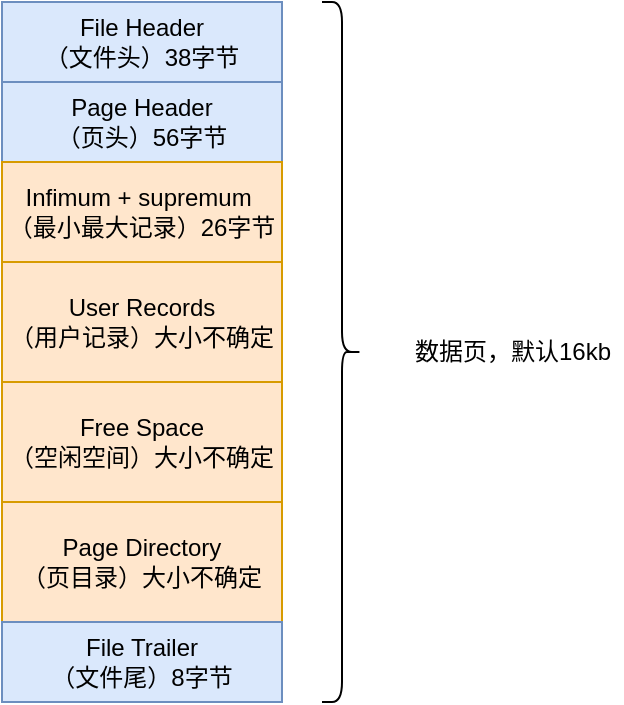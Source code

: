 <mxfile version="15.4.0" type="device" pages="5"><diagram id="8ZGoax4ipn0Cbab_8UWy" name="第 1 页"><mxGraphModel dx="946" dy="608" grid="1" gridSize="10" guides="1" tooltips="1" connect="1" arrows="1" fold="1" page="1" pageScale="1" pageWidth="827" pageHeight="1169" math="0" shadow="0"><root><mxCell id="0"/><mxCell id="1" parent="0"/><mxCell id="pogtBL5fE8YKU4_mIGU1-1" value="" style="group" parent="1" vertex="1" connectable="0"><mxGeometry x="90" y="130" width="140" height="350" as="geometry"/></mxCell><mxCell id="OBDtzcPr9fVmSYW7hYCg-1" value="File Header&lt;br&gt;（文件头）38字节" style="rounded=0;whiteSpace=wrap;html=1;fillColor=#dae8fc;strokeColor=#6c8ebf;" parent="pogtBL5fE8YKU4_mIGU1-1" vertex="1"><mxGeometry width="140" height="40" as="geometry"/></mxCell><mxCell id="OBDtzcPr9fVmSYW7hYCg-2" value="Page Header&lt;br&gt;（页头）56字节" style="rounded=0;whiteSpace=wrap;html=1;fillColor=#dae8fc;strokeColor=#6c8ebf;" parent="pogtBL5fE8YKU4_mIGU1-1" vertex="1"><mxGeometry y="40" width="140" height="40" as="geometry"/></mxCell><mxCell id="OBDtzcPr9fVmSYW7hYCg-3" value="Infimum + supremum&amp;nbsp;&lt;br&gt;（最小最大记录）26字节" style="rounded=0;whiteSpace=wrap;html=1;fillColor=#ffe6cc;strokeColor=#d79b00;" parent="pogtBL5fE8YKU4_mIGU1-1" vertex="1"><mxGeometry y="80" width="140" height="50" as="geometry"/></mxCell><mxCell id="OBDtzcPr9fVmSYW7hYCg-4" value="User Records&lt;br&gt;（用户记录）大小不确定" style="rounded=0;whiteSpace=wrap;html=1;fillColor=#ffe6cc;strokeColor=#d79b00;" parent="pogtBL5fE8YKU4_mIGU1-1" vertex="1"><mxGeometry y="130" width="140" height="60" as="geometry"/></mxCell><mxCell id="OBDtzcPr9fVmSYW7hYCg-5" value="Free Space&lt;br&gt;（空闲空间）大小不确定" style="rounded=0;whiteSpace=wrap;html=1;fillColor=#ffe6cc;strokeColor=#d79b00;" parent="pogtBL5fE8YKU4_mIGU1-1" vertex="1"><mxGeometry y="190" width="140" height="60" as="geometry"/></mxCell><mxCell id="OBDtzcPr9fVmSYW7hYCg-6" value="Page Directory&lt;br&gt;（页目录）大小不确定" style="rounded=0;whiteSpace=wrap;html=1;fillColor=#ffe6cc;strokeColor=#d79b00;" parent="pogtBL5fE8YKU4_mIGU1-1" vertex="1"><mxGeometry y="250" width="140" height="60" as="geometry"/></mxCell><mxCell id="OBDtzcPr9fVmSYW7hYCg-7" value="File Trailer&lt;br&gt;（文件尾）8字节" style="rounded=0;whiteSpace=wrap;html=1;fillColor=#dae8fc;strokeColor=#6c8ebf;" parent="pogtBL5fE8YKU4_mIGU1-1" vertex="1"><mxGeometry y="310" width="140" height="40" as="geometry"/></mxCell><mxCell id="pogtBL5fE8YKU4_mIGU1-2" value="" style="shape=curlyBracket;whiteSpace=wrap;html=1;rounded=1;flipH=1;" parent="1" vertex="1"><mxGeometry x="250" y="130" width="20" height="350" as="geometry"/></mxCell><mxCell id="pogtBL5fE8YKU4_mIGU1-3" value="数据页，默认16kb" style="text;html=1;align=center;verticalAlign=middle;resizable=0;points=[];autosize=1;strokeColor=none;fillColor=none;" parent="1" vertex="1"><mxGeometry x="290" y="295" width="110" height="20" as="geometry"/></mxCell></root></mxGraphModel></diagram><diagram id="wQEUDa01y5cywwj55CWT" name="第 2 页"><mxGraphModel dx="946" dy="608" grid="1" gridSize="10" guides="1" tooltips="1" connect="1" arrows="1" fold="1" page="1" pageScale="1" pageWidth="827" pageHeight="1169" math="0" shadow="0"><root><mxCell id="BlGnadxTYE_HdmFPMVCv-0"/><mxCell id="BlGnadxTYE_HdmFPMVCv-1" parent="BlGnadxTYE_HdmFPMVCv-0"/><mxCell id="dsJz8b4KuqK41tT3wsEt-0" value="File Header&lt;br&gt;38字节" style="rounded=0;whiteSpace=wrap;html=1;fillColor=#dae8fc;strokeColor=#6c8ebf;" vertex="1" parent="BlGnadxTYE_HdmFPMVCv-1"><mxGeometry x="90" y="130" width="120" height="40" as="geometry"/></mxCell><mxCell id="dsJz8b4KuqK41tT3wsEt-1" value="Page Header&lt;br&gt;56字节" style="rounded=0;whiteSpace=wrap;html=1;fillColor=#dae8fc;strokeColor=#6c8ebf;" vertex="1" parent="BlGnadxTYE_HdmFPMVCv-1"><mxGeometry x="90" y="170" width="120" height="40" as="geometry"/></mxCell><mxCell id="dsJz8b4KuqK41tT3wsEt-2" value="Infimum + supremum&amp;nbsp;&lt;br&gt;26字节" style="rounded=0;whiteSpace=wrap;html=1;fillColor=#ffe6cc;strokeColor=#d79b00;" vertex="1" parent="BlGnadxTYE_HdmFPMVCv-1"><mxGeometry x="90" y="210" width="120" height="50" as="geometry"/></mxCell><mxCell id="dsJz8b4KuqK41tT3wsEt-3" value="" style="rounded=0;whiteSpace=wrap;html=1;fillColor=#ffe6cc;strokeColor=#d79b00;" vertex="1" parent="BlGnadxTYE_HdmFPMVCv-1"><mxGeometry x="90" y="260" width="120" height="80" as="geometry"/></mxCell><mxCell id="dsJz8b4KuqK41tT3wsEt-4" value="" style="rounded=0;whiteSpace=wrap;html=1;fillColor=#d5e8d4;strokeColor=#82b366;" vertex="1" parent="BlGnadxTYE_HdmFPMVCv-1"><mxGeometry x="90" y="340" width="120" height="40" as="geometry"/></mxCell><mxCell id="dsJz8b4KuqK41tT3wsEt-5" value="Page Directory&lt;br&gt;大小不确定" style="rounded=0;whiteSpace=wrap;html=1;fillColor=#ffe6cc;strokeColor=#d79b00;" vertex="1" parent="BlGnadxTYE_HdmFPMVCv-1"><mxGeometry x="90" y="380" width="120" height="60" as="geometry"/></mxCell><mxCell id="dsJz8b4KuqK41tT3wsEt-6" value="File Trailer&lt;br&gt;8字节" style="rounded=0;whiteSpace=wrap;html=1;fillColor=#dae8fc;strokeColor=#6c8ebf;" vertex="1" parent="BlGnadxTYE_HdmFPMVCv-1"><mxGeometry x="90" y="440" width="120" height="40" as="geometry"/></mxCell><mxCell id="dsJz8b4KuqK41tT3wsEt-7" value="记录1" style="rounded=0;whiteSpace=wrap;html=1;fillColor=#fff2cc;strokeColor=#d6b656;" vertex="1" parent="BlGnadxTYE_HdmFPMVCv-1"><mxGeometry x="120" y="270" width="60" height="30" as="geometry"/></mxCell><mxCell id="dsJz8b4KuqK41tT3wsEt-8" value="User Records" style="text;html=1;align=center;verticalAlign=middle;resizable=0;points=[];autosize=1;strokeColor=none;fillColor=none;" vertex="1" parent="BlGnadxTYE_HdmFPMVCv-1"><mxGeometry x="220" y="290" width="90" height="20" as="geometry"/></mxCell><mxCell id="dsJz8b4KuqK41tT3wsEt-9" value="记录2" style="rounded=0;whiteSpace=wrap;html=1;fillColor=#fff2cc;strokeColor=#d6b656;" vertex="1" parent="BlGnadxTYE_HdmFPMVCv-1"><mxGeometry x="120" y="300" width="60" height="30" as="geometry"/></mxCell><mxCell id="mTBY_6yVK7l6B0Z4LRsv-0" value="&lt;span&gt;Free Space&lt;/span&gt;" style="text;html=1;align=center;verticalAlign=middle;resizable=0;points=[];autosize=1;strokeColor=none;fillColor=none;" vertex="1" parent="BlGnadxTYE_HdmFPMVCv-1"><mxGeometry x="225" y="350" width="80" height="20" as="geometry"/></mxCell><mxCell id="mTBY_6yVK7l6B0Z4LRsv-1" value="File Header&lt;br&gt;38字节" style="rounded=0;whiteSpace=wrap;html=1;fillColor=#dae8fc;strokeColor=#6c8ebf;" vertex="1" parent="BlGnadxTYE_HdmFPMVCv-1"><mxGeometry x="530" y="130" width="120" height="40" as="geometry"/></mxCell><mxCell id="mTBY_6yVK7l6B0Z4LRsv-2" value="Page Header&lt;br&gt;56字节" style="rounded=0;whiteSpace=wrap;html=1;fillColor=#dae8fc;strokeColor=#6c8ebf;" vertex="1" parent="BlGnadxTYE_HdmFPMVCv-1"><mxGeometry x="530" y="170" width="120" height="40" as="geometry"/></mxCell><mxCell id="mTBY_6yVK7l6B0Z4LRsv-3" value="Infimum + supremum&amp;nbsp;&lt;br&gt;26字节" style="rounded=0;whiteSpace=wrap;html=1;fillColor=#ffe6cc;strokeColor=#d79b00;" vertex="1" parent="BlGnadxTYE_HdmFPMVCv-1"><mxGeometry x="530" y="210" width="120" height="50" as="geometry"/></mxCell><mxCell id="mTBY_6yVK7l6B0Z4LRsv-4" value="" style="rounded=0;whiteSpace=wrap;html=1;fillColor=#ffe6cc;strokeColor=#d79b00;" vertex="1" parent="BlGnadxTYE_HdmFPMVCv-1"><mxGeometry x="530" y="260" width="120" height="120" as="geometry"/></mxCell><mxCell id="mTBY_6yVK7l6B0Z4LRsv-6" value="Page Directory&lt;br&gt;大小不确定" style="rounded=0;whiteSpace=wrap;html=1;fillColor=#ffe6cc;strokeColor=#d79b00;" vertex="1" parent="BlGnadxTYE_HdmFPMVCv-1"><mxGeometry x="530" y="380" width="120" height="60" as="geometry"/></mxCell><mxCell id="mTBY_6yVK7l6B0Z4LRsv-7" value="File Trailer&lt;br&gt;8字节" style="rounded=0;whiteSpace=wrap;html=1;fillColor=#dae8fc;strokeColor=#6c8ebf;" vertex="1" parent="BlGnadxTYE_HdmFPMVCv-1"><mxGeometry x="530" y="440" width="120" height="40" as="geometry"/></mxCell><mxCell id="mTBY_6yVK7l6B0Z4LRsv-8" value="记录1" style="rounded=0;whiteSpace=wrap;html=1;fillColor=#fff2cc;strokeColor=#d6b656;" vertex="1" parent="BlGnadxTYE_HdmFPMVCv-1"><mxGeometry x="560" y="270" width="60" height="30" as="geometry"/></mxCell><mxCell id="mTBY_6yVK7l6B0Z4LRsv-9" value="记录2" style="rounded=0;whiteSpace=wrap;html=1;fillColor=#fff2cc;strokeColor=#d6b656;" vertex="1" parent="BlGnadxTYE_HdmFPMVCv-1"><mxGeometry x="560" y="300" width="60" height="30" as="geometry"/></mxCell><mxCell id="mTBY_6yVK7l6B0Z4LRsv-10" value="User Records" style="text;html=1;align=center;verticalAlign=middle;resizable=0;points=[];autosize=1;strokeColor=none;fillColor=none;" vertex="1" parent="BlGnadxTYE_HdmFPMVCv-1"><mxGeometry x="666" y="310" width="90" height="20" as="geometry"/></mxCell><mxCell id="mTBY_6yVK7l6B0Z4LRsv-11" value="记录3" style="rounded=0;whiteSpace=wrap;html=1;fillColor=#fff2cc;strokeColor=#d6b656;" vertex="1" parent="BlGnadxTYE_HdmFPMVCv-1"><mxGeometry x="560" y="330" width="60" height="30" as="geometry"/></mxCell><mxCell id="mTBY_6yVK7l6B0Z4LRsv-12" value="" style="shape=singleArrow;whiteSpace=wrap;html=1;fillColor=#f5f5f5;strokeColor=#666666;fontColor=#333333;" vertex="1" parent="BlGnadxTYE_HdmFPMVCv-1"><mxGeometry x="345" y="295" width="100" height="40" as="geometry"/></mxCell><mxCell id="mTBY_6yVK7l6B0Z4LRsv-13" value="不断插入记录" style="text;html=1;align=center;verticalAlign=middle;resizable=0;points=[];autosize=1;strokeColor=none;fillColor=none;" vertex="1" parent="BlGnadxTYE_HdmFPMVCv-1"><mxGeometry x="339" y="280" width="90" height="20" as="geometry"/></mxCell></root></mxGraphModel></diagram><diagram id="_ys84yqc1uCdnWvehBT_" name="第 3 页"><mxGraphModel dx="946" dy="608" grid="1" gridSize="10" guides="1" tooltips="1" connect="1" arrows="1" fold="1" page="1" pageScale="1" pageWidth="827" pageHeight="1169" math="0" shadow="0"><root><mxCell id="cayRmJWc3yBsuXCYaLKN-0"/><mxCell id="cayRmJWc3yBsuXCYaLKN-1" parent="cayRmJWc3yBsuXCYaLKN-0"/><mxCell id="bQpAOlqHEr1RI7sZhSWw-14" style="edgeStyle=orthogonalEdgeStyle;rounded=0;orthogonalLoop=1;jettySize=auto;html=1;exitX=1;exitY=0.25;exitDx=0;exitDy=0;entryX=0;entryY=0.25;entryDx=0;entryDy=0;" edge="1" parent="cayRmJWc3yBsuXCYaLKN-1" source="tHUOgEiczBRiKTd7T7fX-0" target="bQpAOlqHEr1RI7sZhSWw-0"><mxGeometry relative="1" as="geometry"/></mxCell><mxCell id="tHUOgEiczBRiKTd7T7fX-0" value="File Header&lt;br&gt;38字节" style="rounded=0;whiteSpace=wrap;html=1;fillColor=#dae8fc;strokeColor=#6c8ebf;" vertex="1" parent="cayRmJWc3yBsuXCYaLKN-1"><mxGeometry x="90" y="130" width="120" height="40" as="geometry"/></mxCell><mxCell id="tHUOgEiczBRiKTd7T7fX-1" value="Page Header&lt;br&gt;56字节" style="rounded=0;whiteSpace=wrap;html=1;fillColor=#dae8fc;strokeColor=#6c8ebf;" vertex="1" parent="cayRmJWc3yBsuXCYaLKN-1"><mxGeometry x="90" y="170" width="120" height="40" as="geometry"/></mxCell><mxCell id="tHUOgEiczBRiKTd7T7fX-2" value="Infimum + supremum&amp;nbsp;&lt;br&gt;26字节" style="rounded=0;whiteSpace=wrap;html=1;fillColor=#ffe6cc;strokeColor=#d79b00;" vertex="1" parent="cayRmJWc3yBsuXCYaLKN-1"><mxGeometry x="90" y="210" width="120" height="50" as="geometry"/></mxCell><mxCell id="tHUOgEiczBRiKTd7T7fX-3" value="User Records&lt;br&gt;大小不确定" style="rounded=0;whiteSpace=wrap;html=1;fillColor=#ffe6cc;strokeColor=#d79b00;" vertex="1" parent="cayRmJWc3yBsuXCYaLKN-1"><mxGeometry x="90" y="260" width="120" height="60" as="geometry"/></mxCell><mxCell id="tHUOgEiczBRiKTd7T7fX-4" value="Free Space&lt;br&gt;大小不确定" style="rounded=0;whiteSpace=wrap;html=1;fillColor=#ffe6cc;strokeColor=#d79b00;" vertex="1" parent="cayRmJWc3yBsuXCYaLKN-1"><mxGeometry x="90" y="320" width="120" height="60" as="geometry"/></mxCell><mxCell id="tHUOgEiczBRiKTd7T7fX-5" value="Page Directory&lt;br&gt;大小不确定" style="rounded=0;whiteSpace=wrap;html=1;fillColor=#ffe6cc;strokeColor=#d79b00;" vertex="1" parent="cayRmJWc3yBsuXCYaLKN-1"><mxGeometry x="90" y="380" width="120" height="60" as="geometry"/></mxCell><mxCell id="tHUOgEiczBRiKTd7T7fX-6" value="File Trailer&lt;br&gt;8字节" style="rounded=0;whiteSpace=wrap;html=1;fillColor=#dae8fc;strokeColor=#6c8ebf;" vertex="1" parent="cayRmJWc3yBsuXCYaLKN-1"><mxGeometry x="90" y="440" width="120" height="40" as="geometry"/></mxCell><mxCell id="bQpAOlqHEr1RI7sZhSWw-15" style="edgeStyle=orthogonalEdgeStyle;rounded=0;orthogonalLoop=1;jettySize=auto;html=1;exitX=1;exitY=0.25;exitDx=0;exitDy=0;entryX=0;entryY=0.25;entryDx=0;entryDy=0;" edge="1" parent="cayRmJWc3yBsuXCYaLKN-1" source="bQpAOlqHEr1RI7sZhSWw-0" target="bQpAOlqHEr1RI7sZhSWw-7"><mxGeometry relative="1" as="geometry"/></mxCell><mxCell id="bQpAOlqHEr1RI7sZhSWw-17" style="edgeStyle=orthogonalEdgeStyle;rounded=0;orthogonalLoop=1;jettySize=auto;html=1;exitX=0;exitY=0.75;exitDx=0;exitDy=0;entryX=1;entryY=0.75;entryDx=0;entryDy=0;" edge="1" parent="cayRmJWc3yBsuXCYaLKN-1" source="bQpAOlqHEr1RI7sZhSWw-0" target="tHUOgEiczBRiKTd7T7fX-0"><mxGeometry relative="1" as="geometry"/></mxCell><mxCell id="bQpAOlqHEr1RI7sZhSWw-0" value="File Header&lt;br&gt;38字节" style="rounded=0;whiteSpace=wrap;html=1;fillColor=#dae8fc;strokeColor=#6c8ebf;" vertex="1" parent="cayRmJWc3yBsuXCYaLKN-1"><mxGeometry x="290" y="130" width="120" height="40" as="geometry"/></mxCell><mxCell id="bQpAOlqHEr1RI7sZhSWw-1" value="Page Header&lt;br&gt;56字节" style="rounded=0;whiteSpace=wrap;html=1;fillColor=#dae8fc;strokeColor=#6c8ebf;" vertex="1" parent="cayRmJWc3yBsuXCYaLKN-1"><mxGeometry x="290" y="170" width="120" height="40" as="geometry"/></mxCell><mxCell id="bQpAOlqHEr1RI7sZhSWw-2" value="Infimum + supremum&amp;nbsp;&lt;br&gt;26字节" style="rounded=0;whiteSpace=wrap;html=1;fillColor=#ffe6cc;strokeColor=#d79b00;" vertex="1" parent="cayRmJWc3yBsuXCYaLKN-1"><mxGeometry x="290" y="210" width="120" height="50" as="geometry"/></mxCell><mxCell id="bQpAOlqHEr1RI7sZhSWw-3" value="User Records&lt;br&gt;大小不确定" style="rounded=0;whiteSpace=wrap;html=1;fillColor=#ffe6cc;strokeColor=#d79b00;" vertex="1" parent="cayRmJWc3yBsuXCYaLKN-1"><mxGeometry x="290" y="260" width="120" height="60" as="geometry"/></mxCell><mxCell id="bQpAOlqHEr1RI7sZhSWw-4" value="Free Space&lt;br&gt;大小不确定" style="rounded=0;whiteSpace=wrap;html=1;fillColor=#ffe6cc;strokeColor=#d79b00;" vertex="1" parent="cayRmJWc3yBsuXCYaLKN-1"><mxGeometry x="290" y="320" width="120" height="60" as="geometry"/></mxCell><mxCell id="bQpAOlqHEr1RI7sZhSWw-5" value="Page Directory&lt;br&gt;大小不确定" style="rounded=0;whiteSpace=wrap;html=1;fillColor=#ffe6cc;strokeColor=#d79b00;" vertex="1" parent="cayRmJWc3yBsuXCYaLKN-1"><mxGeometry x="290" y="380" width="120" height="60" as="geometry"/></mxCell><mxCell id="bQpAOlqHEr1RI7sZhSWw-6" value="File Trailer&lt;br&gt;8字节" style="rounded=0;whiteSpace=wrap;html=1;fillColor=#dae8fc;strokeColor=#6c8ebf;" vertex="1" parent="cayRmJWc3yBsuXCYaLKN-1"><mxGeometry x="290" y="440" width="120" height="40" as="geometry"/></mxCell><mxCell id="bQpAOlqHEr1RI7sZhSWw-16" style="edgeStyle=orthogonalEdgeStyle;rounded=0;orthogonalLoop=1;jettySize=auto;html=1;exitX=0;exitY=0.75;exitDx=0;exitDy=0;entryX=1;entryY=0.75;entryDx=0;entryDy=0;" edge="1" parent="cayRmJWc3yBsuXCYaLKN-1" source="bQpAOlqHEr1RI7sZhSWw-7" target="bQpAOlqHEr1RI7sZhSWw-0"><mxGeometry relative="1" as="geometry"/></mxCell><mxCell id="bQpAOlqHEr1RI7sZhSWw-7" value="File Header&lt;br&gt;38字节" style="rounded=0;whiteSpace=wrap;html=1;fillColor=#dae8fc;strokeColor=#6c8ebf;" vertex="1" parent="cayRmJWc3yBsuXCYaLKN-1"><mxGeometry x="490" y="130" width="120" height="40" as="geometry"/></mxCell><mxCell id="bQpAOlqHEr1RI7sZhSWw-8" value="Page Header&lt;br&gt;56字节" style="rounded=0;whiteSpace=wrap;html=1;fillColor=#dae8fc;strokeColor=#6c8ebf;" vertex="1" parent="cayRmJWc3yBsuXCYaLKN-1"><mxGeometry x="490" y="170" width="120" height="40" as="geometry"/></mxCell><mxCell id="bQpAOlqHEr1RI7sZhSWw-9" value="Infimum + supremum&amp;nbsp;&lt;br&gt;26字节" style="rounded=0;whiteSpace=wrap;html=1;fillColor=#ffe6cc;strokeColor=#d79b00;" vertex="1" parent="cayRmJWc3yBsuXCYaLKN-1"><mxGeometry x="490" y="210" width="120" height="50" as="geometry"/></mxCell><mxCell id="bQpAOlqHEr1RI7sZhSWw-10" value="User Records&lt;br&gt;大小不确定" style="rounded=0;whiteSpace=wrap;html=1;fillColor=#ffe6cc;strokeColor=#d79b00;" vertex="1" parent="cayRmJWc3yBsuXCYaLKN-1"><mxGeometry x="490" y="260" width="120" height="60" as="geometry"/></mxCell><mxCell id="bQpAOlqHEr1RI7sZhSWw-11" value="Free Space&lt;br&gt;大小不确定" style="rounded=0;whiteSpace=wrap;html=1;fillColor=#ffe6cc;strokeColor=#d79b00;" vertex="1" parent="cayRmJWc3yBsuXCYaLKN-1"><mxGeometry x="490" y="320" width="120" height="60" as="geometry"/></mxCell><mxCell id="bQpAOlqHEr1RI7sZhSWw-12" value="Page Directory&lt;br&gt;大小不确定" style="rounded=0;whiteSpace=wrap;html=1;fillColor=#ffe6cc;strokeColor=#d79b00;" vertex="1" parent="cayRmJWc3yBsuXCYaLKN-1"><mxGeometry x="490" y="380" width="120" height="60" as="geometry"/></mxCell><mxCell id="bQpAOlqHEr1RI7sZhSWw-13" value="File Trailer&lt;br&gt;8字节" style="rounded=0;whiteSpace=wrap;html=1;fillColor=#dae8fc;strokeColor=#6c8ebf;" vertex="1" parent="cayRmJWc3yBsuXCYaLKN-1"><mxGeometry x="490" y="440" width="120" height="40" as="geometry"/></mxCell></root></mxGraphModel></diagram><diagram id="izl8ycDI_7ba8GDz5-2t" name="第 4 页"><mxGraphModel dx="946" dy="608" grid="1" gridSize="10" guides="1" tooltips="1" connect="1" arrows="1" fold="1" page="1" pageScale="1" pageWidth="827" pageHeight="1169" math="0" shadow="0"><root><mxCell id="TmKKGvMxaI48Vxk1MUIJ-0"/><mxCell id="TmKKGvMxaI48Vxk1MUIJ-1" parent="TmKKGvMxaI48Vxk1MUIJ-0"/><mxCell id="Ns52e65sJ9l0JDjCsAOI-0" value="" style="rounded=0;whiteSpace=wrap;html=1;" parent="TmKKGvMxaI48Vxk1MUIJ-1" vertex="1"><mxGeometry x="230" y="35" width="820" height="470" as="geometry"/></mxCell><mxCell id="1tr1acJA4UMbKtWA4ZNY-45" value="" style="html=1;align=center;verticalAlign=top;rounded=1;absoluteArcSize=1;arcSize=20;dashed=1;" parent="TmKKGvMxaI48Vxk1MUIJ-1" vertex="1"><mxGeometry x="310" y="410" width="570" height="50" as="geometry"/></mxCell><mxCell id="1tr1acJA4UMbKtWA4ZNY-44" value="" style="html=1;align=center;verticalAlign=top;rounded=1;absoluteArcSize=1;arcSize=20;dashed=1;" parent="TmKKGvMxaI48Vxk1MUIJ-1" vertex="1"><mxGeometry x="307.5" y="320" width="460" height="50" as="geometry"/></mxCell><mxCell id="1tr1acJA4UMbKtWA4ZNY-43" value="" style="html=1;align=center;verticalAlign=top;rounded=1;absoluteArcSize=1;arcSize=20;dashed=1;" parent="TmKKGvMxaI48Vxk1MUIJ-1" vertex="1"><mxGeometry x="310" y="240" width="460" height="50" as="geometry"/></mxCell><mxCell id="1tr1acJA4UMbKtWA4ZNY-42" value="" style="html=1;align=center;verticalAlign=top;rounded=1;absoluteArcSize=1;arcSize=20;dashed=1;" parent="TmKKGvMxaI48Vxk1MUIJ-1" vertex="1"><mxGeometry x="310" y="152.5" width="460" height="50" as="geometry"/></mxCell><mxCell id="1tr1acJA4UMbKtWA4ZNY-41" value="" style="html=1;align=center;verticalAlign=top;rounded=1;absoluteArcSize=1;arcSize=20;dashed=1;" parent="TmKKGvMxaI48Vxk1MUIJ-1" vertex="1"><mxGeometry x="310" y="80" width="110" height="50" as="geometry"/></mxCell><mxCell id="1tr1acJA4UMbKtWA4ZNY-0" value="1" style="rounded=0;whiteSpace=wrap;html=1;fillColor=#dae8fc;strokeColor=#6c8ebf;" parent="TmKKGvMxaI48Vxk1MUIJ-1" vertex="1"><mxGeometry x="320" y="162.5" width="40" height="30" as="geometry"/></mxCell><mxCell id="1tr1acJA4UMbKtWA4ZNY-50" style="edgeStyle=orthogonalEdgeStyle;rounded=0;orthogonalLoop=1;jettySize=auto;html=1;exitX=1;exitY=0.5;exitDx=0;exitDy=0;entryX=0;entryY=0.5;entryDx=0;entryDy=0;" parent="TmKKGvMxaI48Vxk1MUIJ-1" source="1tr1acJA4UMbKtWA4ZNY-1" target="1tr1acJA4UMbKtWA4ZNY-11" edge="1"><mxGeometry relative="1" as="geometry"/></mxCell><mxCell id="1tr1acJA4UMbKtWA4ZNY-1" value="" style="rounded=0;whiteSpace=wrap;html=1;fillColor=#dae8fc;strokeColor=#6c8ebf;" parent="TmKKGvMxaI48Vxk1MUIJ-1" vertex="1"><mxGeometry x="360" y="162.5" width="40" height="30" as="geometry"/></mxCell><mxCell id="1tr1acJA4UMbKtWA4ZNY-9" value="3" style="rounded=0;whiteSpace=wrap;html=1;fillColor=#dae8fc;strokeColor=#6c8ebf;" parent="TmKKGvMxaI48Vxk1MUIJ-1" vertex="1"><mxGeometry x="560" y="162.5" width="40" height="30" as="geometry"/></mxCell><mxCell id="1tr1acJA4UMbKtWA4ZNY-52" style="edgeStyle=orthogonalEdgeStyle;rounded=0;orthogonalLoop=1;jettySize=auto;html=1;exitX=1;exitY=0.5;exitDx=0;exitDy=0;entryX=0;entryY=0.5;entryDx=0;entryDy=0;" parent="TmKKGvMxaI48Vxk1MUIJ-1" source="1tr1acJA4UMbKtWA4ZNY-10" target="1tr1acJA4UMbKtWA4ZNY-13" edge="1"><mxGeometry relative="1" as="geometry"/></mxCell><mxCell id="1tr1acJA4UMbKtWA4ZNY-10" value="" style="rounded=0;whiteSpace=wrap;html=1;fillColor=#dae8fc;strokeColor=#6c8ebf;" parent="TmKKGvMxaI48Vxk1MUIJ-1" vertex="1"><mxGeometry x="600" y="162.5" width="40" height="30" as="geometry"/></mxCell><mxCell id="1tr1acJA4UMbKtWA4ZNY-11" value="2" style="rounded=0;whiteSpace=wrap;html=1;fillColor=#dae8fc;strokeColor=#6c8ebf;" parent="TmKKGvMxaI48Vxk1MUIJ-1" vertex="1"><mxGeometry x="440" y="162.5" width="40" height="30" as="geometry"/></mxCell><mxCell id="1tr1acJA4UMbKtWA4ZNY-51" style="edgeStyle=orthogonalEdgeStyle;rounded=0;orthogonalLoop=1;jettySize=auto;html=1;exitX=1;exitY=0.5;exitDx=0;exitDy=0;entryX=0;entryY=0.5;entryDx=0;entryDy=0;" parent="TmKKGvMxaI48Vxk1MUIJ-1" source="1tr1acJA4UMbKtWA4ZNY-12" target="1tr1acJA4UMbKtWA4ZNY-9" edge="1"><mxGeometry relative="1" as="geometry"/></mxCell><mxCell id="1tr1acJA4UMbKtWA4ZNY-12" value="" style="rounded=0;whiteSpace=wrap;html=1;fillColor=#dae8fc;strokeColor=#6c8ebf;" parent="TmKKGvMxaI48Vxk1MUIJ-1" vertex="1"><mxGeometry x="480" y="162.5" width="40" height="30" as="geometry"/></mxCell><mxCell id="1tr1acJA4UMbKtWA4ZNY-13" value="4" style="rounded=0;whiteSpace=wrap;html=1;fillColor=#dae8fc;strokeColor=#6c8ebf;" parent="TmKKGvMxaI48Vxk1MUIJ-1" vertex="1"><mxGeometry x="670" y="162.5" width="40" height="30" as="geometry"/></mxCell><mxCell id="RcM3SoyGD4W7hke8gIZj-7" style="edgeStyle=orthogonalEdgeStyle;rounded=0;orthogonalLoop=1;jettySize=auto;html=1;exitX=0.5;exitY=1;exitDx=0;exitDy=0;" edge="1" parent="TmKKGvMxaI48Vxk1MUIJ-1" source="1tr1acJA4UMbKtWA4ZNY-14" target="1tr1acJA4UMbKtWA4ZNY-15"><mxGeometry relative="1" as="geometry"/></mxCell><mxCell id="1tr1acJA4UMbKtWA4ZNY-14" value="" style="rounded=0;whiteSpace=wrap;html=1;fillColor=#dae8fc;strokeColor=#6c8ebf;" parent="TmKKGvMxaI48Vxk1MUIJ-1" vertex="1"><mxGeometry x="710" y="162.5" width="40" height="30" as="geometry"/></mxCell><mxCell id="1tr1acJA4UMbKtWA4ZNY-15" value="5" style="rounded=0;whiteSpace=wrap;html=1;fillColor=#dae8fc;strokeColor=#6c8ebf;" parent="TmKKGvMxaI48Vxk1MUIJ-1" vertex="1"><mxGeometry x="320" y="250" width="40" height="30" as="geometry"/></mxCell><mxCell id="1tr1acJA4UMbKtWA4ZNY-53" style="edgeStyle=orthogonalEdgeStyle;rounded=0;orthogonalLoop=1;jettySize=auto;html=1;exitX=1;exitY=0.5;exitDx=0;exitDy=0;entryX=0;entryY=0.5;entryDx=0;entryDy=0;" parent="TmKKGvMxaI48Vxk1MUIJ-1" source="1tr1acJA4UMbKtWA4ZNY-16" target="1tr1acJA4UMbKtWA4ZNY-19" edge="1"><mxGeometry relative="1" as="geometry"/></mxCell><mxCell id="1tr1acJA4UMbKtWA4ZNY-16" value="" style="rounded=0;whiteSpace=wrap;html=1;fillColor=#dae8fc;strokeColor=#6c8ebf;" parent="TmKKGvMxaI48Vxk1MUIJ-1" vertex="1"><mxGeometry x="360" y="250" width="40" height="30" as="geometry"/></mxCell><mxCell id="1tr1acJA4UMbKtWA4ZNY-17" value="7" style="rounded=0;whiteSpace=wrap;html=1;fillColor=#dae8fc;strokeColor=#6c8ebf;" parent="TmKKGvMxaI48Vxk1MUIJ-1" vertex="1"><mxGeometry x="560" y="250" width="40" height="30" as="geometry"/></mxCell><mxCell id="1tr1acJA4UMbKtWA4ZNY-55" style="edgeStyle=orthogonalEdgeStyle;rounded=0;orthogonalLoop=1;jettySize=auto;html=1;exitX=1;exitY=0.5;exitDx=0;exitDy=0;entryX=0;entryY=0.5;entryDx=0;entryDy=0;" parent="TmKKGvMxaI48Vxk1MUIJ-1" source="1tr1acJA4UMbKtWA4ZNY-18" target="1tr1acJA4UMbKtWA4ZNY-21" edge="1"><mxGeometry relative="1" as="geometry"/></mxCell><mxCell id="1tr1acJA4UMbKtWA4ZNY-18" value="" style="rounded=0;whiteSpace=wrap;html=1;fillColor=#dae8fc;strokeColor=#6c8ebf;" parent="TmKKGvMxaI48Vxk1MUIJ-1" vertex="1"><mxGeometry x="600" y="250" width="40" height="30" as="geometry"/></mxCell><mxCell id="1tr1acJA4UMbKtWA4ZNY-19" value="6" style="rounded=0;whiteSpace=wrap;html=1;fillColor=#dae8fc;strokeColor=#6c8ebf;" parent="TmKKGvMxaI48Vxk1MUIJ-1" vertex="1"><mxGeometry x="440" y="250" width="40" height="30" as="geometry"/></mxCell><mxCell id="1tr1acJA4UMbKtWA4ZNY-54" style="edgeStyle=orthogonalEdgeStyle;rounded=0;orthogonalLoop=1;jettySize=auto;html=1;exitX=1;exitY=0.5;exitDx=0;exitDy=0;entryX=0;entryY=0.5;entryDx=0;entryDy=0;" parent="TmKKGvMxaI48Vxk1MUIJ-1" source="1tr1acJA4UMbKtWA4ZNY-20" target="1tr1acJA4UMbKtWA4ZNY-17" edge="1"><mxGeometry relative="1" as="geometry"/></mxCell><mxCell id="1tr1acJA4UMbKtWA4ZNY-20" value="" style="rounded=0;whiteSpace=wrap;html=1;fillColor=#dae8fc;strokeColor=#6c8ebf;" parent="TmKKGvMxaI48Vxk1MUIJ-1" vertex="1"><mxGeometry x="480" y="250" width="40" height="30" as="geometry"/></mxCell><mxCell id="1tr1acJA4UMbKtWA4ZNY-21" value="8" style="rounded=0;whiteSpace=wrap;html=1;fillColor=#dae8fc;strokeColor=#6c8ebf;" parent="TmKKGvMxaI48Vxk1MUIJ-1" vertex="1"><mxGeometry x="670" y="250" width="40" height="30" as="geometry"/></mxCell><mxCell id="RcM3SoyGD4W7hke8gIZj-9" style="edgeStyle=orthogonalEdgeStyle;rounded=0;orthogonalLoop=1;jettySize=auto;html=1;exitX=0.5;exitY=1;exitDx=0;exitDy=0;" edge="1" parent="TmKKGvMxaI48Vxk1MUIJ-1" source="1tr1acJA4UMbKtWA4ZNY-22" target="1tr1acJA4UMbKtWA4ZNY-23"><mxGeometry relative="1" as="geometry"/></mxCell><mxCell id="1tr1acJA4UMbKtWA4ZNY-22" value="" style="rounded=0;whiteSpace=wrap;html=1;fillColor=#dae8fc;strokeColor=#6c8ebf;" parent="TmKKGvMxaI48Vxk1MUIJ-1" vertex="1"><mxGeometry x="710" y="250" width="40" height="30" as="geometry"/></mxCell><mxCell id="1tr1acJA4UMbKtWA4ZNY-23" value="9" style="rounded=0;whiteSpace=wrap;html=1;fillColor=#dae8fc;strokeColor=#6c8ebf;" parent="TmKKGvMxaI48Vxk1MUIJ-1" vertex="1"><mxGeometry x="317.5" y="330" width="40" height="30" as="geometry"/></mxCell><mxCell id="1tr1acJA4UMbKtWA4ZNY-56" style="edgeStyle=orthogonalEdgeStyle;rounded=0;orthogonalLoop=1;jettySize=auto;html=1;exitX=1;exitY=0.5;exitDx=0;exitDy=0;" parent="TmKKGvMxaI48Vxk1MUIJ-1" source="1tr1acJA4UMbKtWA4ZNY-24" target="1tr1acJA4UMbKtWA4ZNY-27" edge="1"><mxGeometry relative="1" as="geometry"/></mxCell><mxCell id="1tr1acJA4UMbKtWA4ZNY-24" value="" style="rounded=0;whiteSpace=wrap;html=1;fillColor=#dae8fc;strokeColor=#6c8ebf;" parent="TmKKGvMxaI48Vxk1MUIJ-1" vertex="1"><mxGeometry x="357.5" y="330" width="40" height="30" as="geometry"/></mxCell><mxCell id="1tr1acJA4UMbKtWA4ZNY-25" value="11" style="rounded=0;whiteSpace=wrap;html=1;fillColor=#dae8fc;strokeColor=#6c8ebf;" parent="TmKKGvMxaI48Vxk1MUIJ-1" vertex="1"><mxGeometry x="557.5" y="330" width="40" height="30" as="geometry"/></mxCell><mxCell id="1tr1acJA4UMbKtWA4ZNY-58" style="edgeStyle=orthogonalEdgeStyle;rounded=0;orthogonalLoop=1;jettySize=auto;html=1;exitX=1;exitY=0.5;exitDx=0;exitDy=0;entryX=0;entryY=0.5;entryDx=0;entryDy=0;" parent="TmKKGvMxaI48Vxk1MUIJ-1" source="1tr1acJA4UMbKtWA4ZNY-26" target="1tr1acJA4UMbKtWA4ZNY-29" edge="1"><mxGeometry relative="1" as="geometry"/></mxCell><mxCell id="1tr1acJA4UMbKtWA4ZNY-26" value="" style="rounded=0;whiteSpace=wrap;html=1;fillColor=#dae8fc;strokeColor=#6c8ebf;" parent="TmKKGvMxaI48Vxk1MUIJ-1" vertex="1"><mxGeometry x="597.5" y="330" width="40" height="30" as="geometry"/></mxCell><mxCell id="1tr1acJA4UMbKtWA4ZNY-27" value="10" style="rounded=0;whiteSpace=wrap;html=1;fillColor=#dae8fc;strokeColor=#6c8ebf;" parent="TmKKGvMxaI48Vxk1MUIJ-1" vertex="1"><mxGeometry x="437.5" y="330" width="40" height="30" as="geometry"/></mxCell><mxCell id="1tr1acJA4UMbKtWA4ZNY-57" style="edgeStyle=orthogonalEdgeStyle;rounded=0;orthogonalLoop=1;jettySize=auto;html=1;exitX=1;exitY=0.5;exitDx=0;exitDy=0;entryX=0;entryY=0.5;entryDx=0;entryDy=0;" parent="TmKKGvMxaI48Vxk1MUIJ-1" source="1tr1acJA4UMbKtWA4ZNY-28" target="1tr1acJA4UMbKtWA4ZNY-25" edge="1"><mxGeometry relative="1" as="geometry"/></mxCell><mxCell id="1tr1acJA4UMbKtWA4ZNY-28" value="" style="rounded=0;whiteSpace=wrap;html=1;fillColor=#dae8fc;strokeColor=#6c8ebf;" parent="TmKKGvMxaI48Vxk1MUIJ-1" vertex="1"><mxGeometry x="477.5" y="330" width="40" height="30" as="geometry"/></mxCell><mxCell id="1tr1acJA4UMbKtWA4ZNY-29" value="12" style="rounded=0;whiteSpace=wrap;html=1;fillColor=#dae8fc;strokeColor=#6c8ebf;" parent="TmKKGvMxaI48Vxk1MUIJ-1" vertex="1"><mxGeometry x="667.5" y="330" width="40" height="30" as="geometry"/></mxCell><mxCell id="RcM3SoyGD4W7hke8gIZj-10" style="edgeStyle=orthogonalEdgeStyle;rounded=0;orthogonalLoop=1;jettySize=auto;html=1;exitX=0.5;exitY=1;exitDx=0;exitDy=0;" edge="1" parent="TmKKGvMxaI48Vxk1MUIJ-1" source="1tr1acJA4UMbKtWA4ZNY-30" target="1tr1acJA4UMbKtWA4ZNY-31"><mxGeometry relative="1" as="geometry"/></mxCell><mxCell id="1tr1acJA4UMbKtWA4ZNY-30" value="" style="rounded=0;whiteSpace=wrap;html=1;fillColor=#dae8fc;strokeColor=#6c8ebf;" parent="TmKKGvMxaI48Vxk1MUIJ-1" vertex="1"><mxGeometry x="707.5" y="330" width="40" height="30" as="geometry"/></mxCell><mxCell id="1tr1acJA4UMbKtWA4ZNY-31" value="13" style="rounded=0;whiteSpace=wrap;html=1;fillColor=#dae8fc;strokeColor=#6c8ebf;" parent="TmKKGvMxaI48Vxk1MUIJ-1" vertex="1"><mxGeometry x="320" y="420" width="40" height="30" as="geometry"/></mxCell><mxCell id="1tr1acJA4UMbKtWA4ZNY-59" style="edgeStyle=orthogonalEdgeStyle;rounded=0;orthogonalLoop=1;jettySize=auto;html=1;exitX=1;exitY=0.5;exitDx=0;exitDy=0;entryX=0;entryY=0.5;entryDx=0;entryDy=0;" parent="TmKKGvMxaI48Vxk1MUIJ-1" source="1tr1acJA4UMbKtWA4ZNY-32" target="1tr1acJA4UMbKtWA4ZNY-35" edge="1"><mxGeometry relative="1" as="geometry"/></mxCell><mxCell id="1tr1acJA4UMbKtWA4ZNY-32" value="" style="rounded=0;whiteSpace=wrap;html=1;fillColor=#dae8fc;strokeColor=#6c8ebf;" parent="TmKKGvMxaI48Vxk1MUIJ-1" vertex="1"><mxGeometry x="360" y="420" width="40" height="30" as="geometry"/></mxCell><mxCell id="1tr1acJA4UMbKtWA4ZNY-33" value="15" style="rounded=0;whiteSpace=wrap;html=1;fillColor=#dae8fc;strokeColor=#6c8ebf;" parent="TmKKGvMxaI48Vxk1MUIJ-1" vertex="1"><mxGeometry x="560" y="420" width="40" height="30" as="geometry"/></mxCell><mxCell id="1tr1acJA4UMbKtWA4ZNY-61" style="edgeStyle=orthogonalEdgeStyle;rounded=0;orthogonalLoop=1;jettySize=auto;html=1;exitX=1;exitY=0.5;exitDx=0;exitDy=0;entryX=0;entryY=0.5;entryDx=0;entryDy=0;" parent="TmKKGvMxaI48Vxk1MUIJ-1" source="1tr1acJA4UMbKtWA4ZNY-34" target="1tr1acJA4UMbKtWA4ZNY-37" edge="1"><mxGeometry relative="1" as="geometry"/></mxCell><mxCell id="1tr1acJA4UMbKtWA4ZNY-34" value="" style="rounded=0;whiteSpace=wrap;html=1;fillColor=#dae8fc;strokeColor=#6c8ebf;" parent="TmKKGvMxaI48Vxk1MUIJ-1" vertex="1"><mxGeometry x="600" y="420" width="40" height="30" as="geometry"/></mxCell><mxCell id="1tr1acJA4UMbKtWA4ZNY-35" value="14" style="rounded=0;whiteSpace=wrap;html=1;fillColor=#dae8fc;strokeColor=#6c8ebf;" parent="TmKKGvMxaI48Vxk1MUIJ-1" vertex="1"><mxGeometry x="440" y="420" width="40" height="30" as="geometry"/></mxCell><mxCell id="1tr1acJA4UMbKtWA4ZNY-60" style="edgeStyle=orthogonalEdgeStyle;rounded=0;orthogonalLoop=1;jettySize=auto;html=1;exitX=1;exitY=0.5;exitDx=0;exitDy=0;entryX=0;entryY=0.5;entryDx=0;entryDy=0;" parent="TmKKGvMxaI48Vxk1MUIJ-1" source="1tr1acJA4UMbKtWA4ZNY-36" target="1tr1acJA4UMbKtWA4ZNY-33" edge="1"><mxGeometry relative="1" as="geometry"/></mxCell><mxCell id="1tr1acJA4UMbKtWA4ZNY-36" value="" style="rounded=0;whiteSpace=wrap;html=1;fillColor=#dae8fc;strokeColor=#6c8ebf;" parent="TmKKGvMxaI48Vxk1MUIJ-1" vertex="1"><mxGeometry x="480" y="420" width="40" height="30" as="geometry"/></mxCell><mxCell id="1tr1acJA4UMbKtWA4ZNY-37" value="16" style="rounded=0;whiteSpace=wrap;html=1;fillColor=#dae8fc;strokeColor=#6c8ebf;" parent="TmKKGvMxaI48Vxk1MUIJ-1" vertex="1"><mxGeometry x="670" y="420" width="40" height="30" as="geometry"/></mxCell><mxCell id="1tr1acJA4UMbKtWA4ZNY-62" style="edgeStyle=orthogonalEdgeStyle;rounded=0;orthogonalLoop=1;jettySize=auto;html=1;exitX=1;exitY=0.5;exitDx=0;exitDy=0;entryX=0;entryY=0.5;entryDx=0;entryDy=0;" parent="TmKKGvMxaI48Vxk1MUIJ-1" source="1tr1acJA4UMbKtWA4ZNY-38" target="1tr1acJA4UMbKtWA4ZNY-40" edge="1"><mxGeometry relative="1" as="geometry"/></mxCell><mxCell id="1tr1acJA4UMbKtWA4ZNY-38" value="" style="rounded=0;whiteSpace=wrap;html=1;fillColor=#dae8fc;strokeColor=#6c8ebf;" parent="TmKKGvMxaI48Vxk1MUIJ-1" vertex="1"><mxGeometry x="710" y="420" width="40" height="30" as="geometry"/></mxCell><mxCell id="RcM3SoyGD4W7hke8gIZj-8" style="edgeStyle=orthogonalEdgeStyle;rounded=0;orthogonalLoop=1;jettySize=auto;html=1;exitX=0.25;exitY=1;exitDx=0;exitDy=0;" edge="1" parent="TmKKGvMxaI48Vxk1MUIJ-1" source="1tr1acJA4UMbKtWA4ZNY-39" target="1tr1acJA4UMbKtWA4ZNY-0"><mxGeometry relative="1" as="geometry"/></mxCell><mxCell id="1tr1acJA4UMbKtWA4ZNY-39" value="最小记录" style="rounded=0;whiteSpace=wrap;html=1;fillColor=#ffe6cc;strokeColor=#d79b00;" parent="TmKKGvMxaI48Vxk1MUIJ-1" vertex="1"><mxGeometry x="320" y="90" width="80" height="30" as="geometry"/></mxCell><mxCell id="1tr1acJA4UMbKtWA4ZNY-40" value="最大记录" style="rounded=0;whiteSpace=wrap;html=1;fillColor=#ffe6cc;strokeColor=#d79b00;" parent="TmKKGvMxaI48Vxk1MUIJ-1" vertex="1"><mxGeometry x="780" y="420" width="80" height="30" as="geometry"/></mxCell><mxCell id="1tr1acJA4UMbKtWA4ZNY-46" value="" style="rounded=0;whiteSpace=wrap;html=1;fillColor=#d5e8d4;strokeColor=#82b366;" parent="TmKKGvMxaI48Vxk1MUIJ-1" vertex="1"><mxGeometry x="920" y="80" width="60" height="380" as="geometry"/></mxCell><mxCell id="1tr1acJA4UMbKtWA4ZNY-47" value="页目录" style="text;html=1;align=center;verticalAlign=middle;resizable=0;points=[];autosize=1;strokeColor=none;fillColor=none;" parent="TmKKGvMxaI48Vxk1MUIJ-1" vertex="1"><mxGeometry x="925" y="50" width="50" height="20" as="geometry"/></mxCell><mxCell id="1tr1acJA4UMbKtWA4ZNY-64" style="edgeStyle=orthogonalEdgeStyle;rounded=0;orthogonalLoop=1;jettySize=auto;html=1;exitX=0;exitY=0.5;exitDx=0;exitDy=0;entryX=1;entryY=0.5;entryDx=0;entryDy=0;dashed=1;" parent="TmKKGvMxaI48Vxk1MUIJ-1" source="1tr1acJA4UMbKtWA4ZNY-48" target="1tr1acJA4UMbKtWA4ZNY-39" edge="1"><mxGeometry relative="1" as="geometry"/></mxCell><mxCell id="1tr1acJA4UMbKtWA4ZNY-48" value="" style="ellipse;fillColor=#fff2cc;strokeColor=#d6b656;" parent="TmKKGvMxaI48Vxk1MUIJ-1" vertex="1"><mxGeometry x="935" y="90.5" width="30" height="30" as="geometry"/></mxCell><mxCell id="1tr1acJA4UMbKtWA4ZNY-66" style="edgeStyle=orthogonalEdgeStyle;rounded=0;orthogonalLoop=1;jettySize=auto;html=1;exitX=0;exitY=0.5;exitDx=0;exitDy=0;dashed=1;" parent="TmKKGvMxaI48Vxk1MUIJ-1" source="1tr1acJA4UMbKtWA4ZNY-65" target="1tr1acJA4UMbKtWA4ZNY-14" edge="1"><mxGeometry relative="1" as="geometry"/></mxCell><mxCell id="1tr1acJA4UMbKtWA4ZNY-65" value="" style="ellipse;fillColor=#fff2cc;strokeColor=#d6b656;" parent="TmKKGvMxaI48Vxk1MUIJ-1" vertex="1"><mxGeometry x="935" y="162.5" width="30" height="30" as="geometry"/></mxCell><mxCell id="1tr1acJA4UMbKtWA4ZNY-68" style="edgeStyle=orthogonalEdgeStyle;rounded=0;orthogonalLoop=1;jettySize=auto;html=1;exitX=0;exitY=0.5;exitDx=0;exitDy=0;entryX=1;entryY=0.5;entryDx=0;entryDy=0;dashed=1;" parent="TmKKGvMxaI48Vxk1MUIJ-1" source="1tr1acJA4UMbKtWA4ZNY-67" target="1tr1acJA4UMbKtWA4ZNY-22" edge="1"><mxGeometry relative="1" as="geometry"/></mxCell><mxCell id="1tr1acJA4UMbKtWA4ZNY-67" value="" style="ellipse;fillColor=#fff2cc;strokeColor=#d6b656;" parent="TmKKGvMxaI48Vxk1MUIJ-1" vertex="1"><mxGeometry x="935" y="250" width="30" height="30" as="geometry"/></mxCell><mxCell id="1tr1acJA4UMbKtWA4ZNY-70" style="edgeStyle=orthogonalEdgeStyle;rounded=0;orthogonalLoop=1;jettySize=auto;html=1;exitX=0;exitY=0.5;exitDx=0;exitDy=0;entryX=1;entryY=0.5;entryDx=0;entryDy=0;dashed=1;" parent="TmKKGvMxaI48Vxk1MUIJ-1" source="1tr1acJA4UMbKtWA4ZNY-69" target="1tr1acJA4UMbKtWA4ZNY-30" edge="1"><mxGeometry relative="1" as="geometry"/></mxCell><mxCell id="1tr1acJA4UMbKtWA4ZNY-69" value="" style="ellipse;fillColor=#fff2cc;strokeColor=#d6b656;" parent="TmKKGvMxaI48Vxk1MUIJ-1" vertex="1"><mxGeometry x="932.5" y="330" width="30" height="30" as="geometry"/></mxCell><mxCell id="1tr1acJA4UMbKtWA4ZNY-72" style="edgeStyle=orthogonalEdgeStyle;rounded=0;orthogonalLoop=1;jettySize=auto;html=1;exitX=0;exitY=0.5;exitDx=0;exitDy=0;entryX=1;entryY=0.5;entryDx=0;entryDy=0;dashed=1;" parent="TmKKGvMxaI48Vxk1MUIJ-1" source="1tr1acJA4UMbKtWA4ZNY-71" target="1tr1acJA4UMbKtWA4ZNY-40" edge="1"><mxGeometry relative="1" as="geometry"/></mxCell><mxCell id="1tr1acJA4UMbKtWA4ZNY-71" value="" style="ellipse;fillColor=#fff2cc;strokeColor=#d6b656;" parent="TmKKGvMxaI48Vxk1MUIJ-1" vertex="1"><mxGeometry x="935" y="420" width="30" height="30" as="geometry"/></mxCell><mxCell id="1tr1acJA4UMbKtWA4ZNY-73" value="槽0" style="text;html=1;align=center;verticalAlign=middle;resizable=0;points=[];autosize=1;strokeColor=none;fillColor=none;" parent="TmKKGvMxaI48Vxk1MUIJ-1" vertex="1"><mxGeometry x="995" y="90" width="30" height="20" as="geometry"/></mxCell><mxCell id="1tr1acJA4UMbKtWA4ZNY-74" value="槽1" style="text;html=1;align=center;verticalAlign=middle;resizable=0;points=[];autosize=1;strokeColor=none;fillColor=none;" parent="TmKKGvMxaI48Vxk1MUIJ-1" vertex="1"><mxGeometry x="995" y="167.5" width="30" height="20" as="geometry"/></mxCell><mxCell id="1tr1acJA4UMbKtWA4ZNY-75" value="槽2" style="text;html=1;align=center;verticalAlign=middle;resizable=0;points=[];autosize=1;strokeColor=none;fillColor=none;" parent="TmKKGvMxaI48Vxk1MUIJ-1" vertex="1"><mxGeometry x="995" y="255" width="30" height="20" as="geometry"/></mxCell><mxCell id="1tr1acJA4UMbKtWA4ZNY-76" value="槽3" style="text;html=1;align=center;verticalAlign=middle;resizable=0;points=[];autosize=1;strokeColor=none;fillColor=none;" parent="TmKKGvMxaI48Vxk1MUIJ-1" vertex="1"><mxGeometry x="992.5" y="335" width="30" height="20" as="geometry"/></mxCell><mxCell id="1tr1acJA4UMbKtWA4ZNY-77" value="槽4" style="text;html=1;align=center;verticalAlign=middle;resizable=0;points=[];autosize=1;strokeColor=none;fillColor=none;" parent="TmKKGvMxaI48Vxk1MUIJ-1" vertex="1"><mxGeometry x="995" y="425" width="30" height="20" as="geometry"/></mxCell><mxCell id="1vcBiX9sYcFXtFjEb2TC-0" value="&lt;b&gt;&lt;font style=&quot;font-size: 14px&quot;&gt;数据页&lt;/font&gt;&lt;/b&gt;" style="text;html=1;align=center;verticalAlign=middle;resizable=0;points=[];autosize=1;strokeColor=none;fillColor=none;" parent="TmKKGvMxaI48Vxk1MUIJ-1" vertex="1"><mxGeometry x="630" y="530" width="60" height="20" as="geometry"/></mxCell><mxCell id="RcM3SoyGD4W7hke8gIZj-0" value="分组0" style="text;html=1;strokeColor=none;fillColor=none;align=center;verticalAlign=middle;whiteSpace=wrap;rounded=0;" vertex="1" parent="TmKKGvMxaI48Vxk1MUIJ-1"><mxGeometry x="240" y="91" width="60" height="30" as="geometry"/></mxCell><mxCell id="RcM3SoyGD4W7hke8gIZj-1" value="分组1" style="text;html=1;strokeColor=none;fillColor=none;align=center;verticalAlign=middle;whiteSpace=wrap;rounded=0;" vertex="1" parent="TmKKGvMxaI48Vxk1MUIJ-1"><mxGeometry x="240" y="162.5" width="60" height="30" as="geometry"/></mxCell><mxCell id="RcM3SoyGD4W7hke8gIZj-2" value="分组2" style="text;html=1;strokeColor=none;fillColor=none;align=center;verticalAlign=middle;whiteSpace=wrap;rounded=0;" vertex="1" parent="TmKKGvMxaI48Vxk1MUIJ-1"><mxGeometry x="240" y="250" width="60" height="30" as="geometry"/></mxCell><mxCell id="RcM3SoyGD4W7hke8gIZj-3" value="分组3" style="text;html=1;strokeColor=none;fillColor=none;align=center;verticalAlign=middle;whiteSpace=wrap;rounded=0;" vertex="1" parent="TmKKGvMxaI48Vxk1MUIJ-1"><mxGeometry x="237.5" y="330" width="60" height="30" as="geometry"/></mxCell><mxCell id="RcM3SoyGD4W7hke8gIZj-4" value="分组4" style="text;html=1;strokeColor=none;fillColor=none;align=center;verticalAlign=middle;whiteSpace=wrap;rounded=0;" vertex="1" parent="TmKKGvMxaI48Vxk1MUIJ-1"><mxGeometry x="240" y="420" width="60" height="30" as="geometry"/></mxCell></root></mxGraphModel></diagram><diagram id="DIwNBFp9VuHzRHjKeqU1" name="第 5 页"><mxGraphModel dx="1773" dy="608" grid="1" gridSize="10" guides="1" tooltips="1" connect="1" arrows="1" fold="1" page="1" pageScale="1" pageWidth="827" pageHeight="1169" math="0" shadow="0"><root><mxCell id="2dbueDwHOUAc_ObA28s--0"/><mxCell id="2dbueDwHOUAc_ObA28s--1" parent="2dbueDwHOUAc_ObA28s--0"/><mxCell id="zXqNk9DLahr2xhUFcuzt-0" value="页38" style="rounded=0;whiteSpace=wrap;html=1;fillColor=#fff2cc;strokeColor=#000000;" parent="2dbueDwHOUAc_ObA28s--1" vertex="1"><mxGeometry x="294" y="140" width="216" height="30" as="geometry"/></mxCell><mxCell id="0CZJlj7RBL8Ad_0Jg8dR-0" value="" style="rounded=0;whiteSpace=wrap;html=1;" parent="2dbueDwHOUAc_ObA28s--1" vertex="1"><mxGeometry x="294" y="170" width="216" height="130" as="geometry"/></mxCell><mxCell id="0CZJlj7RBL8Ad_0Jg8dR-1" value="页目录" style="rounded=0;whiteSpace=wrap;html=1;fillColor=#d5e8d4;strokeColor=#82b366;" parent="2dbueDwHOUAc_ObA28s--1" vertex="1"><mxGeometry x="310" y="180" width="180" height="30" as="geometry"/></mxCell><mxCell id="_4h9zKBCoi4p7N1KcLtR-0" style="edgeStyle=orthogonalEdgeStyle;rounded=0;orthogonalLoop=1;jettySize=auto;html=1;exitX=1;exitY=0.25;exitDx=0;exitDy=0;entryX=0;entryY=0.5;entryDx=0;entryDy=0;" parent="2dbueDwHOUAc_ObA28s--1" source="0CZJlj7RBL8Ad_0Jg8dR-2" target="VKZN5HCgFSTuBdaVXLZp-2" edge="1"><mxGeometry relative="1" as="geometry"/></mxCell><mxCell id="0CZJlj7RBL8Ad_0Jg8dR-2" value="最&lt;br&gt;小&lt;br&gt;记&lt;br&gt;录" style="rounded=0;whiteSpace=wrap;html=1;fillColor=#ffe6cc;strokeColor=#d79b00;" parent="2dbueDwHOUAc_ObA28s--1" vertex="1"><mxGeometry x="310" y="220" width="30" height="70" as="geometry"/></mxCell><mxCell id="0CZJlj7RBL8Ad_0Jg8dR-3" value="最&lt;br&gt;大&lt;br&gt;记&lt;br&gt;录" style="rounded=0;whiteSpace=wrap;html=1;fillColor=#ffe6cc;strokeColor=#d79b00;" parent="2dbueDwHOUAc_ObA28s--1" vertex="1"><mxGeometry x="459" y="220" width="30" height="70" as="geometry"/></mxCell><mxCell id="_4h9zKBCoi4p7N1KcLtR-2" style="edgeStyle=orthogonalEdgeStyle;rounded=0;orthogonalLoop=1;jettySize=auto;html=1;exitX=1;exitY=0.5;exitDx=0;exitDy=0;entryX=0;entryY=0.25;entryDx=0;entryDy=0;" parent="2dbueDwHOUAc_ObA28s--1" source="0CZJlj7RBL8Ad_0Jg8dR-4" target="0CZJlj7RBL8Ad_0Jg8dR-3" edge="1"><mxGeometry relative="1" as="geometry"/></mxCell><mxCell id="0CZJlj7RBL8Ad_0Jg8dR-4" value="7" style="rounded=0;whiteSpace=wrap;html=1;fillColor=#dae8fc;strokeColor=#6c8ebf;" parent="2dbueDwHOUAc_ObA28s--1" vertex="1"><mxGeometry x="410" y="220" width="30" height="35" as="geometry"/></mxCell><mxCell id="JKD9CKfm8piF-bbkOODu-80" style="edgeStyle=orthogonalEdgeStyle;rounded=0;orthogonalLoop=1;jettySize=auto;html=1;exitX=0.5;exitY=1;exitDx=0;exitDy=0;" parent="2dbueDwHOUAc_ObA28s--1" source="VKZN5HCgFSTuBdaVXLZp-1" target="JKD9CKfm8piF-bbkOODu-12" edge="1"><mxGeometry relative="1" as="geometry"/></mxCell><mxCell id="VKZN5HCgFSTuBdaVXLZp-1" value="页&lt;br&gt;36" style="rounded=0;whiteSpace=wrap;html=1;fillColor=#dae8fc;strokeColor=#6c8ebf;" parent="2dbueDwHOUAc_ObA28s--1" vertex="1"><mxGeometry x="410" y="255" width="30" height="35" as="geometry"/></mxCell><mxCell id="_4h9zKBCoi4p7N1KcLtR-1" style="edgeStyle=orthogonalEdgeStyle;rounded=0;orthogonalLoop=1;jettySize=auto;html=1;exitX=1;exitY=0.5;exitDx=0;exitDy=0;entryX=0;entryY=0.5;entryDx=0;entryDy=0;" parent="2dbueDwHOUAc_ObA28s--1" source="VKZN5HCgFSTuBdaVXLZp-2" target="0CZJlj7RBL8Ad_0Jg8dR-4" edge="1"><mxGeometry relative="1" as="geometry"/></mxCell><mxCell id="VKZN5HCgFSTuBdaVXLZp-2" value="1" style="rounded=0;whiteSpace=wrap;html=1;fillColor=#dae8fc;strokeColor=#6c8ebf;" parent="2dbueDwHOUAc_ObA28s--1" vertex="1"><mxGeometry x="360" y="220" width="30" height="35" as="geometry"/></mxCell><mxCell id="JKD9CKfm8piF-bbkOODu-79" style="edgeStyle=orthogonalEdgeStyle;rounded=0;orthogonalLoop=1;jettySize=auto;html=1;exitX=0.5;exitY=1;exitDx=0;exitDy=0;" parent="2dbueDwHOUAc_ObA28s--1" source="VKZN5HCgFSTuBdaVXLZp-3" target="JKD9CKfm8piF-bbkOODu-0" edge="1"><mxGeometry relative="1" as="geometry"/></mxCell><mxCell id="VKZN5HCgFSTuBdaVXLZp-3" value="页&lt;br&gt;30" style="rounded=0;whiteSpace=wrap;html=1;fillColor=#dae8fc;strokeColor=#6c8ebf;" parent="2dbueDwHOUAc_ObA28s--1" vertex="1"><mxGeometry x="360" y="255" width="30" height="35" as="geometry"/></mxCell><mxCell id="JKD9CKfm8piF-bbkOODu-0" value="页30" style="rounded=0;whiteSpace=wrap;html=1;fillColor=#fff2cc;strokeColor=#000000;" parent="2dbueDwHOUAc_ObA28s--1" vertex="1"><mxGeometry x="94" y="360" width="256" height="30" as="geometry"/></mxCell><mxCell id="JKD9CKfm8piF-bbkOODu-1" value="" style="rounded=0;whiteSpace=wrap;html=1;" parent="2dbueDwHOUAc_ObA28s--1" vertex="1"><mxGeometry x="94" y="390" width="256" height="130" as="geometry"/></mxCell><mxCell id="JKD9CKfm8piF-bbkOODu-2" value="页目录" style="rounded=0;whiteSpace=wrap;html=1;fillColor=#d5e8d4;strokeColor=#82b366;" parent="2dbueDwHOUAc_ObA28s--1" vertex="1"><mxGeometry x="110" y="400" width="230" height="30" as="geometry"/></mxCell><mxCell id="JKD9CKfm8piF-bbkOODu-3" style="edgeStyle=orthogonalEdgeStyle;rounded=0;orthogonalLoop=1;jettySize=auto;html=1;exitX=1;exitY=0.25;exitDx=0;exitDy=0;entryX=0;entryY=0.5;entryDx=0;entryDy=0;" parent="2dbueDwHOUAc_ObA28s--1" source="JKD9CKfm8piF-bbkOODu-4" target="JKD9CKfm8piF-bbkOODu-10" edge="1"><mxGeometry relative="1" as="geometry"/></mxCell><mxCell id="JKD9CKfm8piF-bbkOODu-4" value="最&lt;br&gt;小&lt;br&gt;记&lt;br&gt;录" style="rounded=0;whiteSpace=wrap;html=1;fillColor=#ffe6cc;strokeColor=#d79b00;" parent="2dbueDwHOUAc_ObA28s--1" vertex="1"><mxGeometry x="110" y="440" width="30" height="70" as="geometry"/></mxCell><mxCell id="JKD9CKfm8piF-bbkOODu-5" value="最&lt;br&gt;大&lt;br&gt;记&lt;br&gt;录" style="rounded=0;whiteSpace=wrap;html=1;fillColor=#ffe6cc;strokeColor=#d79b00;" parent="2dbueDwHOUAc_ObA28s--1" vertex="1"><mxGeometry x="310" y="440" width="30" height="70" as="geometry"/></mxCell><mxCell id="JKD9CKfm8piF-bbkOODu-77" style="edgeStyle=orthogonalEdgeStyle;rounded=0;orthogonalLoop=1;jettySize=auto;html=1;exitX=1;exitY=0.5;exitDx=0;exitDy=0;entryX=0;entryY=0.5;entryDx=0;entryDy=0;" parent="2dbueDwHOUAc_ObA28s--1" source="JKD9CKfm8piF-bbkOODu-7" target="JKD9CKfm8piF-bbkOODu-73" edge="1"><mxGeometry relative="1" as="geometry"/></mxCell><mxCell id="JKD9CKfm8piF-bbkOODu-7" value="3" style="rounded=0;whiteSpace=wrap;html=1;fillColor=#dae8fc;strokeColor=#6c8ebf;" parent="2dbueDwHOUAc_ObA28s--1" vertex="1"><mxGeometry x="210" y="440" width="30" height="35" as="geometry"/></mxCell><mxCell id="JKD9CKfm8piF-bbkOODu-82" style="edgeStyle=orthogonalEdgeStyle;rounded=0;orthogonalLoop=1;jettySize=auto;html=1;exitX=0.5;exitY=1;exitDx=0;exitDy=0;" parent="2dbueDwHOUAc_ObA28s--1" source="JKD9CKfm8piF-bbkOODu-8" target="JKD9CKfm8piF-bbkOODu-36" edge="1"><mxGeometry relative="1" as="geometry"/></mxCell><mxCell id="JKD9CKfm8piF-bbkOODu-8" value="页&lt;br&gt;22" style="rounded=0;whiteSpace=wrap;html=1;fillColor=#dae8fc;strokeColor=#6c8ebf;" parent="2dbueDwHOUAc_ObA28s--1" vertex="1"><mxGeometry x="210" y="475" width="30" height="35" as="geometry"/></mxCell><mxCell id="JKD9CKfm8piF-bbkOODu-9" style="edgeStyle=orthogonalEdgeStyle;rounded=0;orthogonalLoop=1;jettySize=auto;html=1;exitX=1;exitY=0.5;exitDx=0;exitDy=0;entryX=0;entryY=0.5;entryDx=0;entryDy=0;" parent="2dbueDwHOUAc_ObA28s--1" source="JKD9CKfm8piF-bbkOODu-10" target="JKD9CKfm8piF-bbkOODu-7" edge="1"><mxGeometry relative="1" as="geometry"/></mxCell><mxCell id="JKD9CKfm8piF-bbkOODu-10" value="1" style="rounded=0;whiteSpace=wrap;html=1;fillColor=#dae8fc;strokeColor=#6c8ebf;" parent="2dbueDwHOUAc_ObA28s--1" vertex="1"><mxGeometry x="160" y="440" width="30" height="35" as="geometry"/></mxCell><mxCell id="JKD9CKfm8piF-bbkOODu-81" style="edgeStyle=orthogonalEdgeStyle;rounded=0;orthogonalLoop=1;jettySize=auto;html=1;exitX=0.5;exitY=1;exitDx=0;exitDy=0;" parent="2dbueDwHOUAc_ObA28s--1" source="JKD9CKfm8piF-bbkOODu-11" target="JKD9CKfm8piF-bbkOODu-24" edge="1"><mxGeometry relative="1" as="geometry"/></mxCell><mxCell id="JKD9CKfm8piF-bbkOODu-11" value="页&lt;br&gt;10" style="rounded=0;whiteSpace=wrap;html=1;fillColor=#dae8fc;strokeColor=#6c8ebf;" parent="2dbueDwHOUAc_ObA28s--1" vertex="1"><mxGeometry x="160" y="475" width="30" height="35" as="geometry"/></mxCell><mxCell id="JKD9CKfm8piF-bbkOODu-12" value="页36" style="rounded=0;whiteSpace=wrap;html=1;fillColor=#fff2cc;strokeColor=#000000;" parent="2dbueDwHOUAc_ObA28s--1" vertex="1"><mxGeometry x="470" y="360" width="170" height="30" as="geometry"/></mxCell><mxCell id="JKD9CKfm8piF-bbkOODu-13" value="" style="rounded=0;whiteSpace=wrap;html=1;" parent="2dbueDwHOUAc_ObA28s--1" vertex="1"><mxGeometry x="470" y="390" width="170" height="130" as="geometry"/></mxCell><mxCell id="JKD9CKfm8piF-bbkOODu-14" value="页目录" style="rounded=0;whiteSpace=wrap;html=1;fillColor=#d5e8d4;strokeColor=#82b366;" parent="2dbueDwHOUAc_ObA28s--1" vertex="1"><mxGeometry x="486" y="400" width="134" height="30" as="geometry"/></mxCell><mxCell id="JKD9CKfm8piF-bbkOODu-72" style="edgeStyle=orthogonalEdgeStyle;rounded=0;orthogonalLoop=1;jettySize=auto;html=1;exitX=1;exitY=0.25;exitDx=0;exitDy=0;entryX=0;entryY=0.5;entryDx=0;entryDy=0;" parent="2dbueDwHOUAc_ObA28s--1" source="JKD9CKfm8piF-bbkOODu-16" target="JKD9CKfm8piF-bbkOODu-19" edge="1"><mxGeometry relative="1" as="geometry"/></mxCell><mxCell id="JKD9CKfm8piF-bbkOODu-16" value="最&lt;br&gt;小&lt;br&gt;记&lt;br&gt;录" style="rounded=0;whiteSpace=wrap;html=1;fillColor=#ffe6cc;strokeColor=#d79b00;" parent="2dbueDwHOUAc_ObA28s--1" vertex="1"><mxGeometry x="486" y="440" width="30" height="70" as="geometry"/></mxCell><mxCell id="JKD9CKfm8piF-bbkOODu-17" value="最&lt;br&gt;大&lt;br&gt;记&lt;br&gt;录" style="rounded=0;whiteSpace=wrap;html=1;fillColor=#ffe6cc;strokeColor=#d79b00;" parent="2dbueDwHOUAc_ObA28s--1" vertex="1"><mxGeometry x="587.5" y="440" width="30" height="70" as="geometry"/></mxCell><mxCell id="JKD9CKfm8piF-bbkOODu-18" style="edgeStyle=orthogonalEdgeStyle;rounded=0;orthogonalLoop=1;jettySize=auto;html=1;exitX=1;exitY=0.5;exitDx=0;exitDy=0;entryX=0;entryY=0.25;entryDx=0;entryDy=0;" parent="2dbueDwHOUAc_ObA28s--1" source="JKD9CKfm8piF-bbkOODu-19" target="JKD9CKfm8piF-bbkOODu-17" edge="1"><mxGeometry relative="1" as="geometry"/></mxCell><mxCell id="JKD9CKfm8piF-bbkOODu-19" value="7" style="rounded=0;whiteSpace=wrap;html=1;fillColor=#dae8fc;strokeColor=#6c8ebf;" parent="2dbueDwHOUAc_ObA28s--1" vertex="1"><mxGeometry x="538.5" y="440" width="30" height="35" as="geometry"/></mxCell><mxCell id="JKD9CKfm8piF-bbkOODu-84" style="edgeStyle=orthogonalEdgeStyle;rounded=0;orthogonalLoop=1;jettySize=auto;html=1;exitX=0.5;exitY=1;exitDx=0;exitDy=0;" parent="2dbueDwHOUAc_ObA28s--1" source="JKD9CKfm8piF-bbkOODu-20" target="JKD9CKfm8piF-bbkOODu-60" edge="1"><mxGeometry relative="1" as="geometry"/></mxCell><mxCell id="JKD9CKfm8piF-bbkOODu-20" value="页&lt;br&gt;8" style="rounded=0;whiteSpace=wrap;html=1;fillColor=#dae8fc;strokeColor=#6c8ebf;" parent="2dbueDwHOUAc_ObA28s--1" vertex="1"><mxGeometry x="538.5" y="475" width="30" height="35" as="geometry"/></mxCell><mxCell id="JKD9CKfm8piF-bbkOODu-24" value="页10" style="rounded=0;whiteSpace=wrap;html=1;fillColor=#fff2cc;strokeColor=#000000;" parent="2dbueDwHOUAc_ObA28s--1" vertex="1"><mxGeometry x="-130" y="585" width="216" height="30" as="geometry"/></mxCell><mxCell id="CQlV3InQOBFOA95O40dc-0" style="edgeStyle=orthogonalEdgeStyle;rounded=0;orthogonalLoop=1;jettySize=auto;html=1;exitX=1;exitY=0.25;exitDx=0;exitDy=0;entryX=0;entryY=0.25;entryDx=0;entryDy=0;" edge="1" parent="2dbueDwHOUAc_ObA28s--1" source="JKD9CKfm8piF-bbkOODu-25" target="JKD9CKfm8piF-bbkOODu-37"><mxGeometry relative="1" as="geometry"/></mxCell><mxCell id="JKD9CKfm8piF-bbkOODu-25" value="" style="rounded=0;whiteSpace=wrap;html=1;" parent="2dbueDwHOUAc_ObA28s--1" vertex="1"><mxGeometry x="-130" y="615" width="216" height="130" as="geometry"/></mxCell><mxCell id="JKD9CKfm8piF-bbkOODu-26" value="页目录" style="rounded=0;whiteSpace=wrap;html=1;fillColor=#d5e8d4;strokeColor=#82b366;" parent="2dbueDwHOUAc_ObA28s--1" vertex="1"><mxGeometry x="-114" y="625" width="180" height="30" as="geometry"/></mxCell><mxCell id="JKD9CKfm8piF-bbkOODu-27" style="edgeStyle=orthogonalEdgeStyle;rounded=0;orthogonalLoop=1;jettySize=auto;html=1;exitX=1;exitY=0.25;exitDx=0;exitDy=0;entryX=0;entryY=0.5;entryDx=0;entryDy=0;" parent="2dbueDwHOUAc_ObA28s--1" source="JKD9CKfm8piF-bbkOODu-28" target="JKD9CKfm8piF-bbkOODu-34" edge="1"><mxGeometry relative="1" as="geometry"/></mxCell><mxCell id="JKD9CKfm8piF-bbkOODu-28" value="最&lt;br&gt;小&lt;br&gt;记&lt;br&gt;录" style="rounded=0;whiteSpace=wrap;html=1;fillColor=#ffe6cc;strokeColor=#d79b00;" parent="2dbueDwHOUAc_ObA28s--1" vertex="1"><mxGeometry x="-114" y="665" width="30" height="70" as="geometry"/></mxCell><mxCell id="JKD9CKfm8piF-bbkOODu-29" value="最&lt;br&gt;大&lt;br&gt;记&lt;br&gt;录" style="rounded=0;whiteSpace=wrap;html=1;fillColor=#ffe6cc;strokeColor=#d79b00;" parent="2dbueDwHOUAc_ObA28s--1" vertex="1"><mxGeometry x="35" y="665" width="30" height="70" as="geometry"/></mxCell><mxCell id="JKD9CKfm8piF-bbkOODu-30" style="edgeStyle=orthogonalEdgeStyle;rounded=0;orthogonalLoop=1;jettySize=auto;html=1;exitX=1;exitY=0.5;exitDx=0;exitDy=0;entryX=0;entryY=0.25;entryDx=0;entryDy=0;" parent="2dbueDwHOUAc_ObA28s--1" source="JKD9CKfm8piF-bbkOODu-31" target="JKD9CKfm8piF-bbkOODu-29" edge="1"><mxGeometry relative="1" as="geometry"/></mxCell><mxCell id="JKD9CKfm8piF-bbkOODu-31" value="2" style="rounded=0;whiteSpace=wrap;html=1;fillColor=#dae8fc;strokeColor=#6c8ebf;" parent="2dbueDwHOUAc_ObA28s--1" vertex="1"><mxGeometry x="-14" y="665" width="30" height="35" as="geometry"/></mxCell><mxCell id="JKD9CKfm8piF-bbkOODu-32" value="data" style="rounded=0;whiteSpace=wrap;html=1;fillColor=#dae8fc;strokeColor=#6c8ebf;" parent="2dbueDwHOUAc_ObA28s--1" vertex="1"><mxGeometry x="-14" y="700" width="30" height="35" as="geometry"/></mxCell><mxCell id="JKD9CKfm8piF-bbkOODu-33" style="edgeStyle=orthogonalEdgeStyle;rounded=0;orthogonalLoop=1;jettySize=auto;html=1;exitX=1;exitY=0.5;exitDx=0;exitDy=0;entryX=0;entryY=0.5;entryDx=0;entryDy=0;" parent="2dbueDwHOUAc_ObA28s--1" source="JKD9CKfm8piF-bbkOODu-34" target="JKD9CKfm8piF-bbkOODu-31" edge="1"><mxGeometry relative="1" as="geometry"/></mxCell><mxCell id="JKD9CKfm8piF-bbkOODu-34" value="1" style="rounded=0;whiteSpace=wrap;html=1;fillColor=#dae8fc;strokeColor=#6c8ebf;" parent="2dbueDwHOUAc_ObA28s--1" vertex="1"><mxGeometry x="-64" y="665" width="30" height="35" as="geometry"/></mxCell><mxCell id="JKD9CKfm8piF-bbkOODu-35" value="data" style="rounded=0;whiteSpace=wrap;html=1;fillColor=#dae8fc;strokeColor=#6c8ebf;" parent="2dbueDwHOUAc_ObA28s--1" vertex="1"><mxGeometry x="-64" y="700" width="30" height="35" as="geometry"/></mxCell><mxCell id="JKD9CKfm8piF-bbkOODu-36" value="页22" style="rounded=0;whiteSpace=wrap;html=1;fillColor=#fff2cc;strokeColor=#000000;" parent="2dbueDwHOUAc_ObA28s--1" vertex="1"><mxGeometry x="117" y="585" width="216" height="30" as="geometry"/></mxCell><mxCell id="CQlV3InQOBFOA95O40dc-1" style="edgeStyle=orthogonalEdgeStyle;rounded=0;orthogonalLoop=1;jettySize=auto;html=1;exitX=0;exitY=0.75;exitDx=0;exitDy=0;entryX=1;entryY=0.75;entryDx=0;entryDy=0;" edge="1" parent="2dbueDwHOUAc_ObA28s--1" source="JKD9CKfm8piF-bbkOODu-37" target="JKD9CKfm8piF-bbkOODu-25"><mxGeometry relative="1" as="geometry"/></mxCell><mxCell id="CQlV3InQOBFOA95O40dc-2" style="edgeStyle=orthogonalEdgeStyle;rounded=0;orthogonalLoop=1;jettySize=auto;html=1;exitX=1;exitY=0.25;exitDx=0;exitDy=0;entryX=0;entryY=0.25;entryDx=0;entryDy=0;" edge="1" parent="2dbueDwHOUAc_ObA28s--1" source="JKD9CKfm8piF-bbkOODu-37" target="JKD9CKfm8piF-bbkOODu-49"><mxGeometry relative="1" as="geometry"/></mxCell><mxCell id="JKD9CKfm8piF-bbkOODu-37" value="" style="rounded=0;whiteSpace=wrap;html=1;" parent="2dbueDwHOUAc_ObA28s--1" vertex="1"><mxGeometry x="117" y="615" width="216" height="130" as="geometry"/></mxCell><mxCell id="JKD9CKfm8piF-bbkOODu-38" value="页目录" style="rounded=0;whiteSpace=wrap;html=1;fillColor=#d5e8d4;strokeColor=#82b366;" parent="2dbueDwHOUAc_ObA28s--1" vertex="1"><mxGeometry x="133" y="625" width="180" height="30" as="geometry"/></mxCell><mxCell id="JKD9CKfm8piF-bbkOODu-39" style="edgeStyle=orthogonalEdgeStyle;rounded=0;orthogonalLoop=1;jettySize=auto;html=1;exitX=1;exitY=0.25;exitDx=0;exitDy=0;entryX=0;entryY=0.5;entryDx=0;entryDy=0;" parent="2dbueDwHOUAc_ObA28s--1" source="JKD9CKfm8piF-bbkOODu-40" target="JKD9CKfm8piF-bbkOODu-46" edge="1"><mxGeometry relative="1" as="geometry"/></mxCell><mxCell id="JKD9CKfm8piF-bbkOODu-40" value="最&lt;br&gt;小&lt;br&gt;记&lt;br&gt;录" style="rounded=0;whiteSpace=wrap;html=1;fillColor=#ffe6cc;strokeColor=#d79b00;" parent="2dbueDwHOUAc_ObA28s--1" vertex="1"><mxGeometry x="133" y="665" width="30" height="70" as="geometry"/></mxCell><mxCell id="JKD9CKfm8piF-bbkOODu-41" value="最&lt;br&gt;大&lt;br&gt;记&lt;br&gt;录" style="rounded=0;whiteSpace=wrap;html=1;fillColor=#ffe6cc;strokeColor=#d79b00;" parent="2dbueDwHOUAc_ObA28s--1" vertex="1"><mxGeometry x="282" y="665" width="30" height="70" as="geometry"/></mxCell><mxCell id="JKD9CKfm8piF-bbkOODu-42" style="edgeStyle=orthogonalEdgeStyle;rounded=0;orthogonalLoop=1;jettySize=auto;html=1;exitX=1;exitY=0.5;exitDx=0;exitDy=0;entryX=0;entryY=0.25;entryDx=0;entryDy=0;" parent="2dbueDwHOUAc_ObA28s--1" source="JKD9CKfm8piF-bbkOODu-43" target="JKD9CKfm8piF-bbkOODu-41" edge="1"><mxGeometry relative="1" as="geometry"/></mxCell><mxCell id="JKD9CKfm8piF-bbkOODu-43" value="4" style="rounded=0;whiteSpace=wrap;html=1;fillColor=#dae8fc;strokeColor=#6c8ebf;" parent="2dbueDwHOUAc_ObA28s--1" vertex="1"><mxGeometry x="233" y="665" width="30" height="35" as="geometry"/></mxCell><mxCell id="JKD9CKfm8piF-bbkOODu-44" value="data" style="rounded=0;whiteSpace=wrap;html=1;fillColor=#dae8fc;strokeColor=#6c8ebf;" parent="2dbueDwHOUAc_ObA28s--1" vertex="1"><mxGeometry x="233" y="700" width="30" height="35" as="geometry"/></mxCell><mxCell id="JKD9CKfm8piF-bbkOODu-45" style="edgeStyle=orthogonalEdgeStyle;rounded=0;orthogonalLoop=1;jettySize=auto;html=1;exitX=1;exitY=0.5;exitDx=0;exitDy=0;entryX=0;entryY=0.5;entryDx=0;entryDy=0;" parent="2dbueDwHOUAc_ObA28s--1" source="JKD9CKfm8piF-bbkOODu-46" target="JKD9CKfm8piF-bbkOODu-43" edge="1"><mxGeometry relative="1" as="geometry"/></mxCell><mxCell id="JKD9CKfm8piF-bbkOODu-46" value="3" style="rounded=0;whiteSpace=wrap;html=1;fillColor=#dae8fc;strokeColor=#6c8ebf;" parent="2dbueDwHOUAc_ObA28s--1" vertex="1"><mxGeometry x="183" y="665" width="30" height="35" as="geometry"/></mxCell><mxCell id="JKD9CKfm8piF-bbkOODu-47" value="data" style="rounded=0;whiteSpace=wrap;html=1;fillColor=#dae8fc;strokeColor=#6c8ebf;" parent="2dbueDwHOUAc_ObA28s--1" vertex="1"><mxGeometry x="183" y="700" width="30" height="35" as="geometry"/></mxCell><mxCell id="JKD9CKfm8piF-bbkOODu-48" value="页16" style="rounded=0;whiteSpace=wrap;html=1;fillColor=#fff2cc;strokeColor=#000000;" parent="2dbueDwHOUAc_ObA28s--1" vertex="1"><mxGeometry x="366" y="585" width="216" height="30" as="geometry"/></mxCell><mxCell id="CQlV3InQOBFOA95O40dc-5" style="edgeStyle=orthogonalEdgeStyle;rounded=0;orthogonalLoop=1;jettySize=auto;html=1;exitX=0;exitY=0.75;exitDx=0;exitDy=0;entryX=1;entryY=0.75;entryDx=0;entryDy=0;" edge="1" parent="2dbueDwHOUAc_ObA28s--1" source="JKD9CKfm8piF-bbkOODu-49" target="JKD9CKfm8piF-bbkOODu-37"><mxGeometry relative="1" as="geometry"/></mxCell><mxCell id="CQlV3InQOBFOA95O40dc-6" style="edgeStyle=orthogonalEdgeStyle;rounded=0;orthogonalLoop=1;jettySize=auto;html=1;exitX=1;exitY=0.25;exitDx=0;exitDy=0;entryX=0;entryY=0.25;entryDx=0;entryDy=0;" edge="1" parent="2dbueDwHOUAc_ObA28s--1" source="JKD9CKfm8piF-bbkOODu-49" target="JKD9CKfm8piF-bbkOODu-61"><mxGeometry relative="1" as="geometry"/></mxCell><mxCell id="JKD9CKfm8piF-bbkOODu-49" value="" style="rounded=0;whiteSpace=wrap;html=1;" parent="2dbueDwHOUAc_ObA28s--1" vertex="1"><mxGeometry x="366" y="615" width="216" height="130" as="geometry"/></mxCell><mxCell id="JKD9CKfm8piF-bbkOODu-50" value="页目录" style="rounded=0;whiteSpace=wrap;html=1;fillColor=#d5e8d4;strokeColor=#82b366;" parent="2dbueDwHOUAc_ObA28s--1" vertex="1"><mxGeometry x="382" y="625" width="180" height="30" as="geometry"/></mxCell><mxCell id="JKD9CKfm8piF-bbkOODu-51" style="edgeStyle=orthogonalEdgeStyle;rounded=0;orthogonalLoop=1;jettySize=auto;html=1;exitX=1;exitY=0.25;exitDx=0;exitDy=0;entryX=0;entryY=0.5;entryDx=0;entryDy=0;" parent="2dbueDwHOUAc_ObA28s--1" source="JKD9CKfm8piF-bbkOODu-52" target="JKD9CKfm8piF-bbkOODu-58" edge="1"><mxGeometry relative="1" as="geometry"/></mxCell><mxCell id="JKD9CKfm8piF-bbkOODu-52" value="最&lt;br&gt;小&lt;br&gt;记&lt;br&gt;录" style="rounded=0;whiteSpace=wrap;html=1;fillColor=#ffe6cc;strokeColor=#d79b00;" parent="2dbueDwHOUAc_ObA28s--1" vertex="1"><mxGeometry x="382" y="665" width="30" height="70" as="geometry"/></mxCell><mxCell id="JKD9CKfm8piF-bbkOODu-53" value="最&lt;br&gt;大&lt;br&gt;记&lt;br&gt;录" style="rounded=0;whiteSpace=wrap;html=1;fillColor=#ffe6cc;strokeColor=#d79b00;" parent="2dbueDwHOUAc_ObA28s--1" vertex="1"><mxGeometry x="531" y="665" width="30" height="70" as="geometry"/></mxCell><mxCell id="JKD9CKfm8piF-bbkOODu-54" style="edgeStyle=orthogonalEdgeStyle;rounded=0;orthogonalLoop=1;jettySize=auto;html=1;exitX=1;exitY=0.5;exitDx=0;exitDy=0;entryX=0;entryY=0.25;entryDx=0;entryDy=0;" parent="2dbueDwHOUAc_ObA28s--1" source="JKD9CKfm8piF-bbkOODu-55" target="JKD9CKfm8piF-bbkOODu-53" edge="1"><mxGeometry relative="1" as="geometry"/></mxCell><mxCell id="JKD9CKfm8piF-bbkOODu-55" value="6" style="rounded=0;whiteSpace=wrap;html=1;fillColor=#dae8fc;strokeColor=#6c8ebf;" parent="2dbueDwHOUAc_ObA28s--1" vertex="1"><mxGeometry x="482" y="665" width="30" height="35" as="geometry"/></mxCell><mxCell id="JKD9CKfm8piF-bbkOODu-56" value="data" style="rounded=0;whiteSpace=wrap;html=1;fillColor=#dae8fc;strokeColor=#6c8ebf;" parent="2dbueDwHOUAc_ObA28s--1" vertex="1"><mxGeometry x="482" y="700" width="30" height="35" as="geometry"/></mxCell><mxCell id="JKD9CKfm8piF-bbkOODu-57" style="edgeStyle=orthogonalEdgeStyle;rounded=0;orthogonalLoop=1;jettySize=auto;html=1;exitX=1;exitY=0.5;exitDx=0;exitDy=0;entryX=0;entryY=0.5;entryDx=0;entryDy=0;" parent="2dbueDwHOUAc_ObA28s--1" source="JKD9CKfm8piF-bbkOODu-58" target="JKD9CKfm8piF-bbkOODu-55" edge="1"><mxGeometry relative="1" as="geometry"/></mxCell><mxCell id="JKD9CKfm8piF-bbkOODu-58" value="5" style="rounded=0;whiteSpace=wrap;html=1;fillColor=#dae8fc;strokeColor=#6c8ebf;" parent="2dbueDwHOUAc_ObA28s--1" vertex="1"><mxGeometry x="432" y="665" width="30" height="35" as="geometry"/></mxCell><mxCell id="JKD9CKfm8piF-bbkOODu-59" value="data" style="rounded=0;whiteSpace=wrap;html=1;fillColor=#dae8fc;strokeColor=#6c8ebf;" parent="2dbueDwHOUAc_ObA28s--1" vertex="1"><mxGeometry x="432" y="700" width="30" height="35" as="geometry"/></mxCell><mxCell id="JKD9CKfm8piF-bbkOODu-60" value="页8" style="rounded=0;whiteSpace=wrap;html=1;fillColor=#fff2cc;strokeColor=#000000;" parent="2dbueDwHOUAc_ObA28s--1" vertex="1"><mxGeometry x="620" y="585" width="216" height="30" as="geometry"/></mxCell><mxCell id="CQlV3InQOBFOA95O40dc-7" style="edgeStyle=orthogonalEdgeStyle;rounded=0;orthogonalLoop=1;jettySize=auto;html=1;exitX=0;exitY=0.75;exitDx=0;exitDy=0;entryX=1;entryY=0.75;entryDx=0;entryDy=0;" edge="1" parent="2dbueDwHOUAc_ObA28s--1" source="JKD9CKfm8piF-bbkOODu-61" target="JKD9CKfm8piF-bbkOODu-49"><mxGeometry relative="1" as="geometry"/></mxCell><mxCell id="JKD9CKfm8piF-bbkOODu-61" value="" style="rounded=0;whiteSpace=wrap;html=1;" parent="2dbueDwHOUAc_ObA28s--1" vertex="1"><mxGeometry x="620" y="615" width="216" height="130" as="geometry"/></mxCell><mxCell id="JKD9CKfm8piF-bbkOODu-62" value="页目录" style="rounded=0;whiteSpace=wrap;html=1;fillColor=#d5e8d4;strokeColor=#82b366;" parent="2dbueDwHOUAc_ObA28s--1" vertex="1"><mxGeometry x="636" y="625" width="180" height="30" as="geometry"/></mxCell><mxCell id="JKD9CKfm8piF-bbkOODu-63" style="edgeStyle=orthogonalEdgeStyle;rounded=0;orthogonalLoop=1;jettySize=auto;html=1;exitX=1;exitY=0.25;exitDx=0;exitDy=0;entryX=0;entryY=0.5;entryDx=0;entryDy=0;" parent="2dbueDwHOUAc_ObA28s--1" source="JKD9CKfm8piF-bbkOODu-64" target="JKD9CKfm8piF-bbkOODu-70" edge="1"><mxGeometry relative="1" as="geometry"/></mxCell><mxCell id="JKD9CKfm8piF-bbkOODu-64" value="最&lt;br&gt;小&lt;br&gt;记&lt;br&gt;录" style="rounded=0;whiteSpace=wrap;html=1;fillColor=#ffe6cc;strokeColor=#d79b00;" parent="2dbueDwHOUAc_ObA28s--1" vertex="1"><mxGeometry x="636" y="665" width="30" height="70" as="geometry"/></mxCell><mxCell id="JKD9CKfm8piF-bbkOODu-65" value="最&lt;br&gt;大&lt;br&gt;记&lt;br&gt;录" style="rounded=0;whiteSpace=wrap;html=1;fillColor=#ffe6cc;strokeColor=#d79b00;" parent="2dbueDwHOUAc_ObA28s--1" vertex="1"><mxGeometry x="785" y="665" width="30" height="70" as="geometry"/></mxCell><mxCell id="JKD9CKfm8piF-bbkOODu-66" style="edgeStyle=orthogonalEdgeStyle;rounded=0;orthogonalLoop=1;jettySize=auto;html=1;exitX=1;exitY=0.5;exitDx=0;exitDy=0;entryX=0;entryY=0.25;entryDx=0;entryDy=0;" parent="2dbueDwHOUAc_ObA28s--1" source="JKD9CKfm8piF-bbkOODu-67" target="JKD9CKfm8piF-bbkOODu-65" edge="1"><mxGeometry relative="1" as="geometry"/></mxCell><mxCell id="JKD9CKfm8piF-bbkOODu-67" value="8" style="rounded=0;whiteSpace=wrap;html=1;fillColor=#dae8fc;strokeColor=#6c8ebf;" parent="2dbueDwHOUAc_ObA28s--1" vertex="1"><mxGeometry x="736" y="665" width="30" height="35" as="geometry"/></mxCell><mxCell id="JKD9CKfm8piF-bbkOODu-68" value="data" style="rounded=0;whiteSpace=wrap;html=1;fillColor=#dae8fc;strokeColor=#6c8ebf;" parent="2dbueDwHOUAc_ObA28s--1" vertex="1"><mxGeometry x="736" y="700" width="30" height="35" as="geometry"/></mxCell><mxCell id="JKD9CKfm8piF-bbkOODu-69" style="edgeStyle=orthogonalEdgeStyle;rounded=0;orthogonalLoop=1;jettySize=auto;html=1;exitX=1;exitY=0.5;exitDx=0;exitDy=0;entryX=0;entryY=0.5;entryDx=0;entryDy=0;" parent="2dbueDwHOUAc_ObA28s--1" source="JKD9CKfm8piF-bbkOODu-70" target="JKD9CKfm8piF-bbkOODu-67" edge="1"><mxGeometry relative="1" as="geometry"/></mxCell><mxCell id="JKD9CKfm8piF-bbkOODu-70" value="7" style="rounded=0;whiteSpace=wrap;html=1;fillColor=#dae8fc;strokeColor=#6c8ebf;" parent="2dbueDwHOUAc_ObA28s--1" vertex="1"><mxGeometry x="686" y="665" width="30" height="35" as="geometry"/></mxCell><mxCell id="JKD9CKfm8piF-bbkOODu-71" value="data" style="rounded=0;whiteSpace=wrap;html=1;fillColor=#dae8fc;strokeColor=#6c8ebf;" parent="2dbueDwHOUAc_ObA28s--1" vertex="1"><mxGeometry x="686" y="700" width="30" height="35" as="geometry"/></mxCell><mxCell id="JKD9CKfm8piF-bbkOODu-75" style="edgeStyle=orthogonalEdgeStyle;rounded=0;orthogonalLoop=1;jettySize=auto;html=1;exitX=1;exitY=0.5;exitDx=0;exitDy=0;entryX=0;entryY=0.25;entryDx=0;entryDy=0;" parent="2dbueDwHOUAc_ObA28s--1" source="JKD9CKfm8piF-bbkOODu-73" target="JKD9CKfm8piF-bbkOODu-5" edge="1"><mxGeometry relative="1" as="geometry"/></mxCell><mxCell id="JKD9CKfm8piF-bbkOODu-73" value="5" style="rounded=0;whiteSpace=wrap;html=1;fillColor=#dae8fc;strokeColor=#6c8ebf;" parent="2dbueDwHOUAc_ObA28s--1" vertex="1"><mxGeometry x="259" y="440" width="30" height="35" as="geometry"/></mxCell><mxCell id="JKD9CKfm8piF-bbkOODu-83" style="edgeStyle=orthogonalEdgeStyle;rounded=0;orthogonalLoop=1;jettySize=auto;html=1;exitX=0.5;exitY=1;exitDx=0;exitDy=0;" parent="2dbueDwHOUAc_ObA28s--1" source="JKD9CKfm8piF-bbkOODu-74" target="JKD9CKfm8piF-bbkOODu-48" edge="1"><mxGeometry relative="1" as="geometry"/></mxCell><mxCell id="JKD9CKfm8piF-bbkOODu-74" value="页&lt;br&gt;16" style="rounded=0;whiteSpace=wrap;html=1;fillColor=#dae8fc;strokeColor=#6c8ebf;" parent="2dbueDwHOUAc_ObA28s--1" vertex="1"><mxGeometry x="259" y="475" width="30" height="35" as="geometry"/></mxCell></root></mxGraphModel></diagram></mxfile>